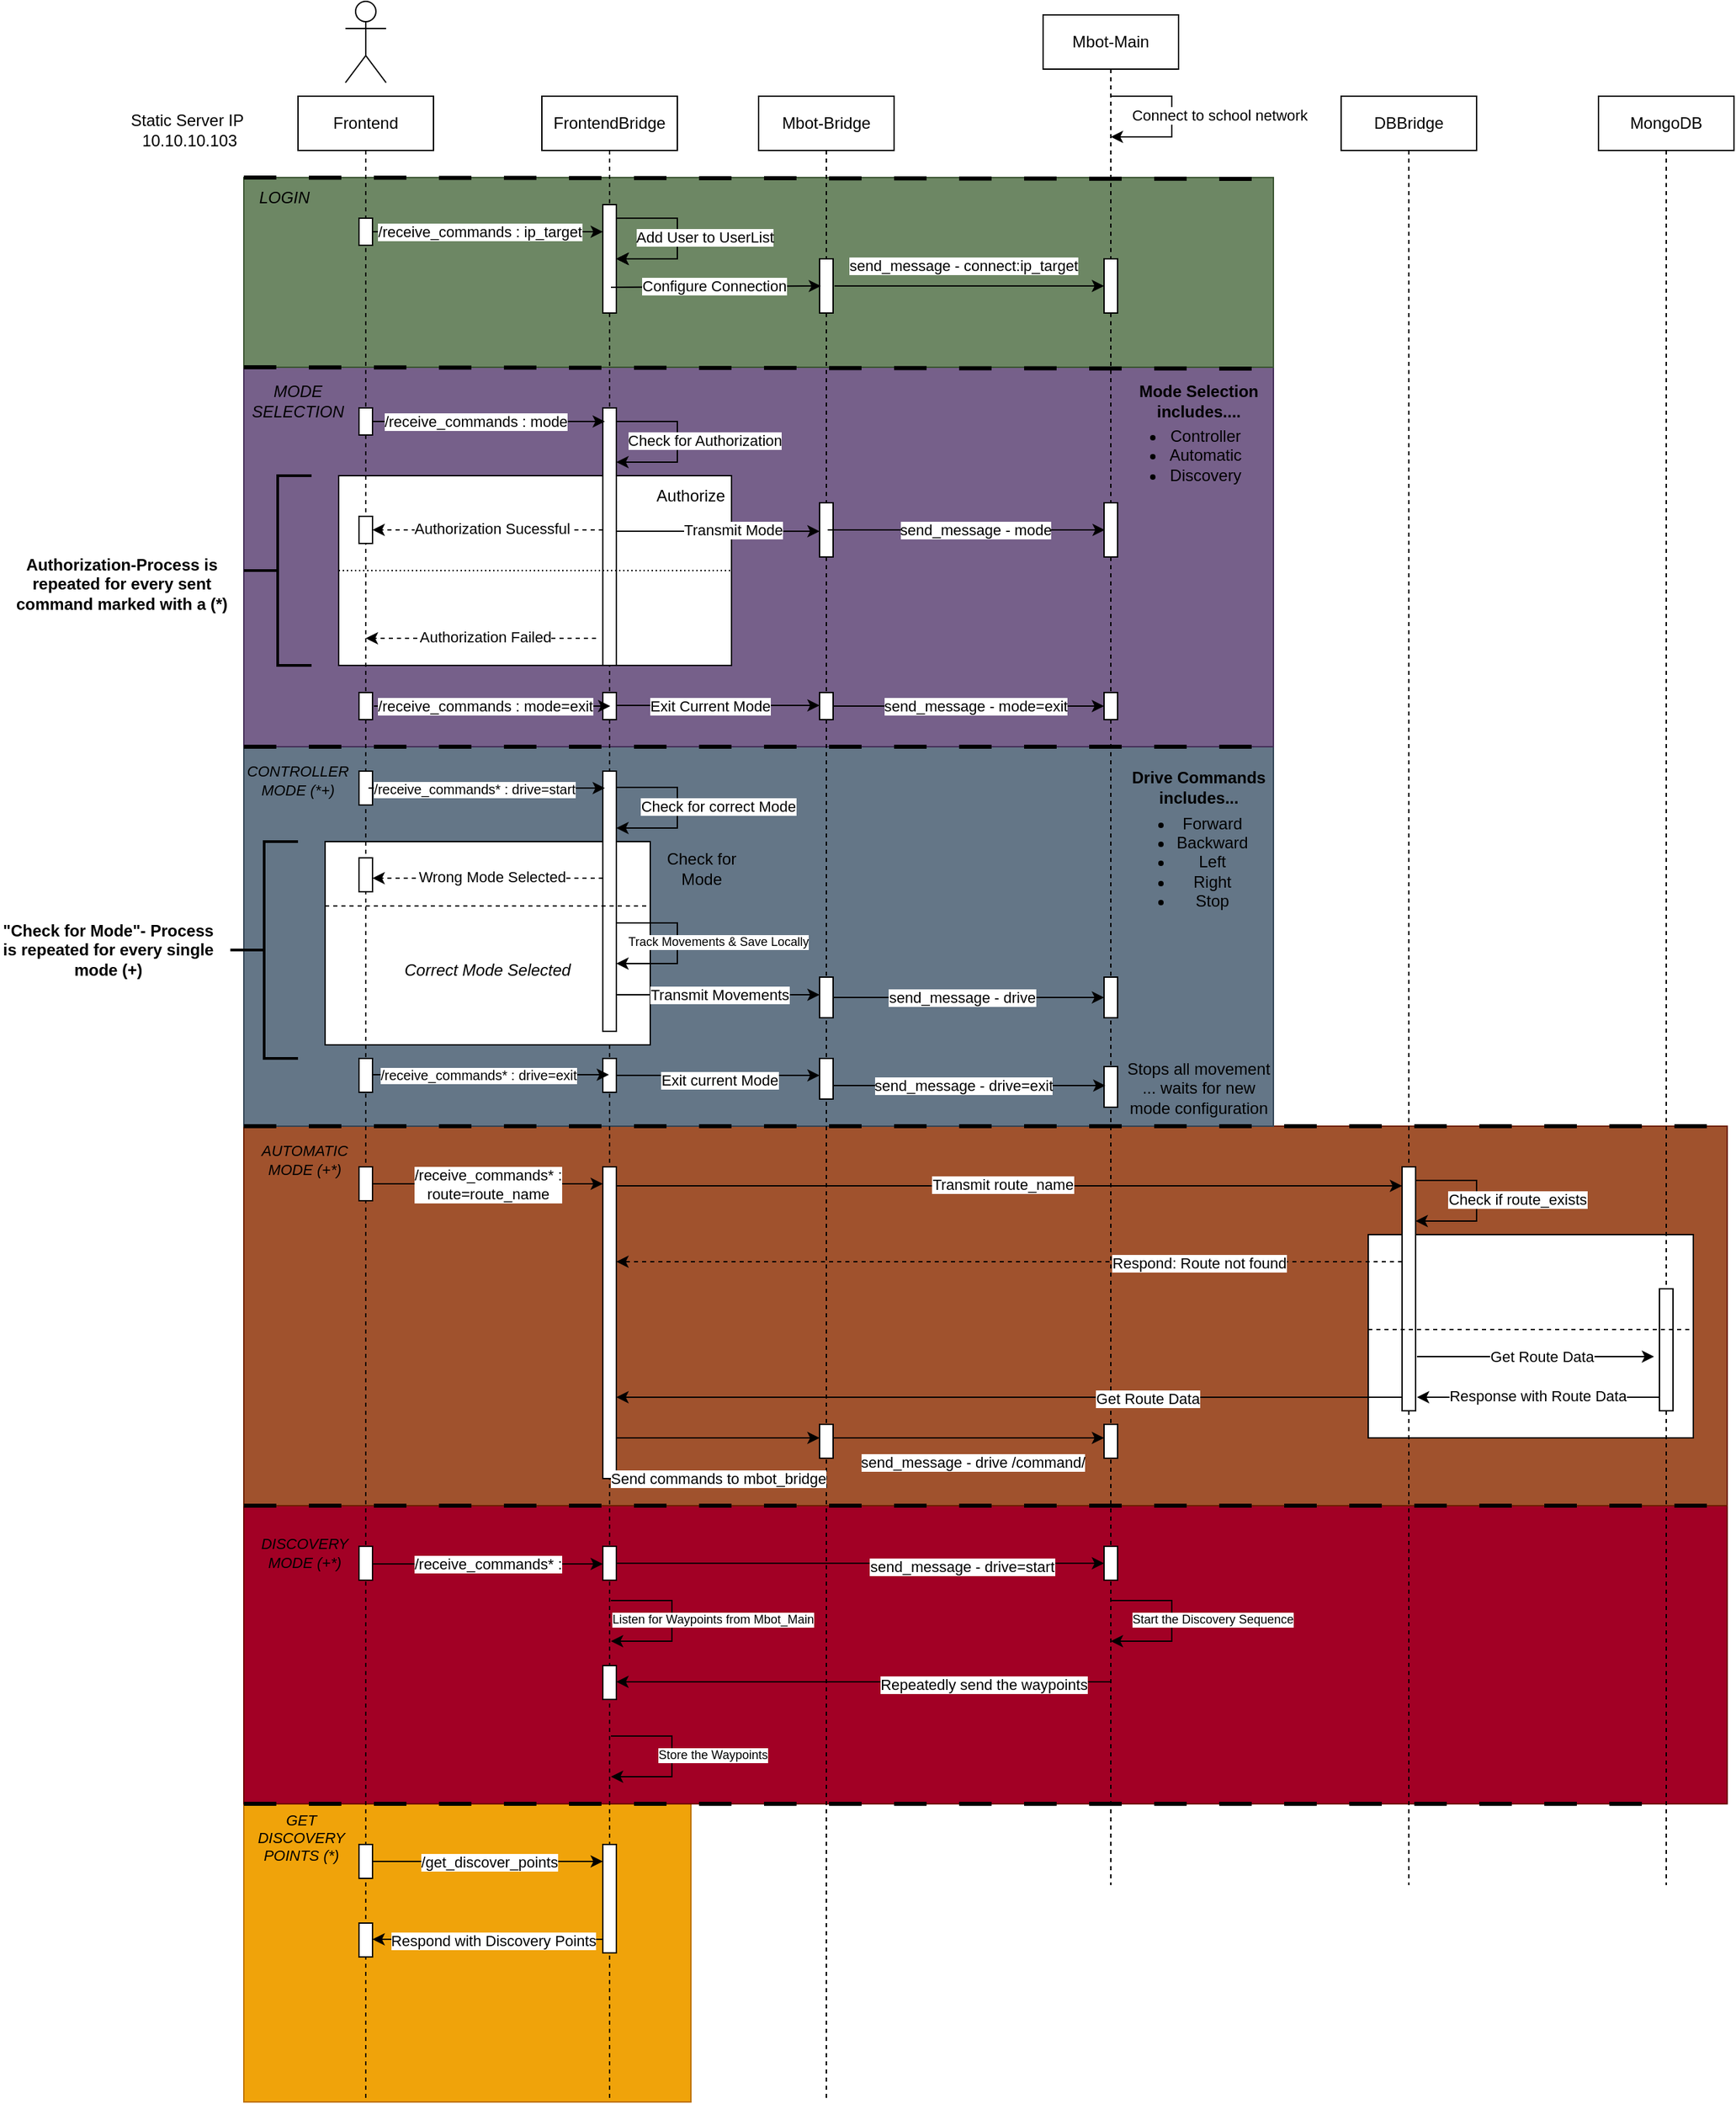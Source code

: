 <mxfile version="27.0.5">
  <diagram name="Page-1" id="2YBvvXClWsGukQMizWep">
    <mxGraphModel dx="2239" dy="1935" grid="1" gridSize="10" guides="1" tooltips="1" connect="1" arrows="1" fold="1" page="1" pageScale="1" pageWidth="850" pageHeight="1100" math="0" shadow="0">
      <root>
        <mxCell id="0" />
        <mxCell id="1" parent="0" />
        <mxCell id="JTi72ueebwSrPA7Zk80_-1" value="" style="rounded=0;whiteSpace=wrap;html=1;fillColor=#f0a30a;fontColor=#000000;strokeColor=#BD7000;gradientDirection=radial;" vertex="1" parent="1">
          <mxGeometry y="1300" width="330" height="220" as="geometry" />
        </mxCell>
        <mxCell id="S9UvXD9KNf_gcBaKn79U-35" value="" style="rounded=0;whiteSpace=wrap;html=1;fillColor=#a20025;fontColor=#ffffff;strokeColor=#6F0000;gradientDirection=radial;" parent="1" vertex="1">
          <mxGeometry y="1080" width="1095" height="220" as="geometry" />
        </mxCell>
        <mxCell id="P44jWDjfXGmorJaLpeIc-146" value="" style="rounded=0;whiteSpace=wrap;html=1;fillColor=#a0522d;fontColor=#ffffff;strokeColor=#6D1F00;gradientDirection=radial;" parent="1" vertex="1">
          <mxGeometry y="800" width="1095" height="280" as="geometry" />
        </mxCell>
        <mxCell id="S9UvXD9KNf_gcBaKn79U-10" value="" style="rounded=0;whiteSpace=wrap;html=1;" parent="1" vertex="1">
          <mxGeometry x="830" y="880" width="240" height="150" as="geometry" />
        </mxCell>
        <mxCell id="P44jWDjfXGmorJaLpeIc-134" value="" style="rounded=0;whiteSpace=wrap;html=1;fillColor=#647687;fontColor=#ffffff;strokeColor=#314354;gradientDirection=radial;" parent="1" vertex="1">
          <mxGeometry y="520" width="760" height="280" as="geometry" />
        </mxCell>
        <mxCell id="P44jWDjfXGmorJaLpeIc-128" value="" style="rounded=0;whiteSpace=wrap;html=1;fillColor=#76608a;fontColor=#ffffff;strokeColor=#432D57;gradientDirection=radial;" parent="1" vertex="1">
          <mxGeometry y="240" width="760" height="280" as="geometry" />
        </mxCell>
        <mxCell id="P44jWDjfXGmorJaLpeIc-124" value="" style="rounded=0;whiteSpace=wrap;html=1;fillColor=#6d8764;fontColor=#ffffff;strokeColor=#3A5431;gradientDirection=radial;" parent="1" vertex="1">
          <mxGeometry y="100" width="760" height="140" as="geometry" />
        </mxCell>
        <mxCell id="P44jWDjfXGmorJaLpeIc-38" value="" style="rounded=0;whiteSpace=wrap;html=1;" parent="1" vertex="1">
          <mxGeometry x="70" y="320" width="290" height="140" as="geometry" />
        </mxCell>
        <mxCell id="aM9ryv3xv72pqoxQDRHE-5" value="FrontendBridge" style="shape=umlLifeline;perimeter=lifelinePerimeter;whiteSpace=wrap;html=1;container=0;dropTarget=0;collapsible=0;recursiveResize=0;outlineConnect=0;portConstraint=eastwest;newEdgeStyle={&quot;edgeStyle&quot;:&quot;elbowEdgeStyle&quot;,&quot;elbow&quot;:&quot;vertical&quot;,&quot;curved&quot;:0,&quot;rounded&quot;:0};" parent="1" vertex="1">
          <mxGeometry x="220" y="40" width="100" height="1480" as="geometry" />
        </mxCell>
        <mxCell id="P44jWDjfXGmorJaLpeIc-78" value="" style="rounded=0;whiteSpace=wrap;html=1;" parent="aM9ryv3xv72pqoxQDRHE-5" vertex="1">
          <mxGeometry x="-160" y="550" width="240" height="150" as="geometry" />
        </mxCell>
        <mxCell id="aM9ryv3xv72pqoxQDRHE-6" value="" style="html=1;points=[];perimeter=orthogonalPerimeter;outlineConnect=0;targetShapes=umlLifeline;portConstraint=eastwest;newEdgeStyle={&quot;edgeStyle&quot;:&quot;elbowEdgeStyle&quot;,&quot;elbow&quot;:&quot;vertical&quot;,&quot;curved&quot;:0,&quot;rounded&quot;:0};" parent="aM9ryv3xv72pqoxQDRHE-5" vertex="1">
          <mxGeometry x="45" y="80" width="10" height="80" as="geometry" />
        </mxCell>
        <mxCell id="P44jWDjfXGmorJaLpeIc-32" value="" style="html=1;points=[];perimeter=orthogonalPerimeter;outlineConnect=0;targetShapes=umlLifeline;portConstraint=eastwest;newEdgeStyle={&quot;edgeStyle&quot;:&quot;elbowEdgeStyle&quot;,&quot;elbow&quot;:&quot;vertical&quot;,&quot;curved&quot;:0,&quot;rounded&quot;:0};" parent="aM9ryv3xv72pqoxQDRHE-5" vertex="1">
          <mxGeometry x="45" y="230" width="10" height="190" as="geometry" />
        </mxCell>
        <mxCell id="P44jWDjfXGmorJaLpeIc-63" value="&lt;span style=&quot;color: rgba(0, 0, 0, 0); font-family: monospace; font-size: 0px; text-align: start;&quot;&gt;%3CmxGraphModel%3E%3Croot%3E%3CmxCell%20id%3D%220%22%2F%3E%3CmxCell%20id%3D%221%22%20parent%3D%220%22%2F%3E%3CmxCell%20id%3D%222%22%20value%3D%22%22%20style%3D%22endArrow%3Dclassic%3Bhtml%3D1%3Brounded%3D0%3BentryX%3D1%3BentryY%3D0.5%3BentryDx%3D0%3BentryDy%3D0%3BentryPerimeter%3D0%3B%22%20edge%3D%221%22%20parent%3D%221%22%3E%3CmxGeometry%20width%3D%2250%22%20height%3D%2250%22%20relative%3D%221%22%20as%3D%22geometry%22%3E%3CmxPoint%20x%3D%22275%22%20y%3D%22130%22%20as%3D%22sourcePoint%22%2F%3E%3CmxPoint%20x%3D%22275%22%20y%3D%22160%22%20as%3D%22targetPoint%22%2F%3E%3CArray%20as%3D%22points%22%3E%3CmxPoint%20x%3D%22320%22%20y%3D%22130%22%2F%3E%3CmxPoint%20x%3D%22320%22%20y%3D%22160%22%2F%3E%3C%2FArray%3E%3C%2FmxGeometry%3E%3C%2FmxCell%3E%3CmxCell%20id%3D%223%22%20value%3D%22Add%20User%20to%20UserList%22%20style%3D%22edgeLabel%3Bhtml%3D1%3Balign%3Dcenter%3BverticalAlign%3Dmiddle%3Bresizable%3D0%3Bpoints%3D%5B%5D%3B%22%20vertex%3D%221%22%20connectable%3D%220%22%20parent%3D%222%22%3E%3CmxGeometry%20x%3D%22-0.023%22%20y%3D%221%22%20relative%3D%221%22%20as%3D%22geometry%22%3E%3CmxPoint%20x%3D%2219%22%20as%3D%22offset%22%2F%3E%3C%2FmxGeometry%3E%3C%2FmxCell%3E%3C%2Froot%3E%3C%2FmxGraphModel%3E&lt;/span&gt;" style="html=1;points=[];perimeter=orthogonalPerimeter;outlineConnect=0;targetShapes=umlLifeline;portConstraint=eastwest;newEdgeStyle={&quot;edgeStyle&quot;:&quot;elbowEdgeStyle&quot;,&quot;elbow&quot;:&quot;vertical&quot;,&quot;curved&quot;:0,&quot;rounded&quot;:0};" parent="aM9ryv3xv72pqoxQDRHE-5" vertex="1">
          <mxGeometry x="45" y="498" width="10" height="192" as="geometry" />
        </mxCell>
        <mxCell id="P44jWDjfXGmorJaLpeIc-80" value="" style="endArrow=classic;html=1;rounded=0;dashed=1;" parent="aM9ryv3xv72pqoxQDRHE-5" edge="1">
          <mxGeometry width="50" height="50" relative="1" as="geometry">
            <mxPoint x="45" y="577" as="sourcePoint" />
            <mxPoint x="-125" y="577" as="targetPoint" />
          </mxGeometry>
        </mxCell>
        <mxCell id="P44jWDjfXGmorJaLpeIc-81" value="Wrong Mode Selected" style="edgeLabel;html=1;align=center;verticalAlign=middle;resizable=0;points=[];" parent="P44jWDjfXGmorJaLpeIc-80" vertex="1" connectable="0">
          <mxGeometry x="-0.028" y="-1" relative="1" as="geometry">
            <mxPoint as="offset" />
          </mxGeometry>
        </mxCell>
        <mxCell id="P44jWDjfXGmorJaLpeIc-96" value="" style="endArrow=none;dashed=1;html=1;rounded=0;entryX=1;entryY=0.25;entryDx=0;entryDy=0;exitX=0;exitY=0.25;exitDx=0;exitDy=0;" parent="aM9ryv3xv72pqoxQDRHE-5" edge="1">
          <mxGeometry width="50" height="50" relative="1" as="geometry">
            <mxPoint x="-160" y="597.5" as="sourcePoint" />
            <mxPoint x="80" y="597.5" as="targetPoint" />
          </mxGeometry>
        </mxCell>
        <mxCell id="P44jWDjfXGmorJaLpeIc-107" value="&lt;span style=&quot;color: rgba(0, 0, 0, 0); font-family: monospace; font-size: 0px; text-align: start;&quot;&gt;%3CmxGraphModel%3E%3Croot%3E%3CmxCell%20id%3D%220%22%2F%3E%3CmxCell%20id%3D%221%22%20parent%3D%220%22%2F%3E%3CmxCell%20id%3D%222%22%20value%3D%22%22%20style%3D%22endArrow%3Dclassic%3Bhtml%3D1%3Brounded%3D0%3BentryX%3D1%3BentryY%3D0.5%3BentryDx%3D0%3BentryDy%3D0%3BentryPerimeter%3D0%3B%22%20edge%3D%221%22%20parent%3D%221%22%3E%3CmxGeometry%20width%3D%2250%22%20height%3D%2250%22%20relative%3D%221%22%20as%3D%22geometry%22%3E%3CmxPoint%20x%3D%22275%22%20y%3D%22130%22%20as%3D%22sourcePoint%22%2F%3E%3CmxPoint%20x%3D%22275%22%20y%3D%22160%22%20as%3D%22targetPoint%22%2F%3E%3CArray%20as%3D%22points%22%3E%3CmxPoint%20x%3D%22320%22%20y%3D%22130%22%2F%3E%3CmxPoint%20x%3D%22320%22%20y%3D%22160%22%2F%3E%3C%2FArray%3E%3C%2FmxGeometry%3E%3C%2FmxCell%3E%3CmxCell%20id%3D%223%22%20value%3D%22Add%20User%20to%20UserList%22%20style%3D%22edgeLabel%3Bhtml%3D1%3Balign%3Dcenter%3BverticalAlign%3Dmiddle%3Bresizable%3D0%3Bpoints%3D%5B%5D%3B%22%20vertex%3D%221%22%20connectable%3D%220%22%20parent%3D%222%22%3E%3CmxGeometry%20x%3D%22-0.023%22%20y%3D%221%22%20relative%3D%221%22%20as%3D%22geometry%22%3E%3CmxPoint%20x%3D%2219%22%20as%3D%22offset%22%2F%3E%3C%2FmxGeometry%3E%3C%2FmxCell%3E%3C%2Froot%3E%3C%2FmxGraphModel%3E&lt;/span&gt;" style="html=1;points=[];perimeter=orthogonalPerimeter;outlineConnect=0;targetShapes=umlLifeline;portConstraint=eastwest;newEdgeStyle={&quot;edgeStyle&quot;:&quot;elbowEdgeStyle&quot;,&quot;elbow&quot;:&quot;vertical&quot;,&quot;curved&quot;:0,&quot;rounded&quot;:0};" parent="aM9ryv3xv72pqoxQDRHE-5" vertex="1">
          <mxGeometry x="45" y="710" width="10" height="25" as="geometry" />
        </mxCell>
        <mxCell id="P44jWDjfXGmorJaLpeIc-111" value="&lt;span style=&quot;color: rgba(0, 0, 0, 0); font-family: monospace; font-size: 0px; text-align: start;&quot;&gt;%3CmxGraphModel%3E%3Croot%3E%3CmxCell%20id%3D%220%22%2F%3E%3CmxCell%20id%3D%221%22%20parent%3D%220%22%2F%3E%3CmxCell%20id%3D%222%22%20value%3D%22%22%20style%3D%22endArrow%3Dclassic%3Bhtml%3D1%3Brounded%3D0%3BentryX%3D1%3BentryY%3D0.5%3BentryDx%3D0%3BentryDy%3D0%3BentryPerimeter%3D0%3B%22%20edge%3D%221%22%20parent%3D%221%22%3E%3CmxGeometry%20width%3D%2250%22%20height%3D%2250%22%20relative%3D%221%22%20as%3D%22geometry%22%3E%3CmxPoint%20x%3D%22275%22%20y%3D%22130%22%20as%3D%22sourcePoint%22%2F%3E%3CmxPoint%20x%3D%22275%22%20y%3D%22160%22%20as%3D%22targetPoint%22%2F%3E%3CArray%20as%3D%22points%22%3E%3CmxPoint%20x%3D%22320%22%20y%3D%22130%22%2F%3E%3CmxPoint%20x%3D%22320%22%20y%3D%22160%22%2F%3E%3C%2FArray%3E%3C%2FmxGeometry%3E%3C%2FmxCell%3E%3CmxCell%20id%3D%223%22%20value%3D%22Add%20User%20to%20UserList%22%20style%3D%22edgeLabel%3Bhtml%3D1%3Balign%3Dcenter%3BverticalAlign%3Dmiddle%3Bresizable%3D0%3Bpoints%3D%5B%5D%3B%22%20vertex%3D%221%22%20connectable%3D%220%22%20parent%3D%222%22%3E%3CmxGeometry%20x%3D%22-0.023%22%20y%3D%221%22%20relative%3D%221%22%20as%3D%22geometry%22%3E%3CmxPoint%20x%3D%2219%22%20as%3D%22offset%22%2F%3E%3C%2FmxGeometry%3E%3C%2FmxCell%3E%3C%2Froot%3E%3C%2FmxGraphModel%3E&lt;/span&gt;" style="html=1;points=[];perimeter=orthogonalPerimeter;outlineConnect=0;targetShapes=umlLifeline;portConstraint=eastwest;newEdgeStyle={&quot;edgeStyle&quot;:&quot;elbowEdgeStyle&quot;,&quot;elbow&quot;:&quot;vertical&quot;,&quot;curved&quot;:0,&quot;rounded&quot;:0};" parent="aM9ryv3xv72pqoxQDRHE-5" vertex="1">
          <mxGeometry x="45" y="440" width="10" height="20" as="geometry" />
        </mxCell>
        <mxCell id="P44jWDjfXGmorJaLpeIc-151" value="&lt;span style=&quot;color: rgba(0, 0, 0, 0); font-family: monospace; font-size: 0px; text-align: start;&quot;&gt;%3CmxGraphModel%3E%3Croot%3E%3CmxCell%20id%3D%220%22%2F%3E%3CmxCell%20id%3D%221%22%20parent%3D%220%22%2F%3E%3CmxCell%20id%3D%222%22%20value%3D%22%22%20style%3D%22endArrow%3Dclassic%3Bhtml%3D1%3Brounded%3D0%3BentryX%3D1%3BentryY%3D0.5%3BentryDx%3D0%3BentryDy%3D0%3BentryPerimeter%3D0%3B%22%20edge%3D%221%22%20parent%3D%221%22%3E%3CmxGeometry%20width%3D%2250%22%20height%3D%2250%22%20relative%3D%221%22%20as%3D%22geometry%22%3E%3CmxPoint%20x%3D%22275%22%20y%3D%22130%22%20as%3D%22sourcePoint%22%2F%3E%3CmxPoint%20x%3D%22275%22%20y%3D%22160%22%20as%3D%22targetPoint%22%2F%3E%3CArray%20as%3D%22points%22%3E%3CmxPoint%20x%3D%22320%22%20y%3D%22130%22%2F%3E%3CmxPoint%20x%3D%22320%22%20y%3D%22160%22%2F%3E%3C%2FArray%3E%3C%2FmxGeometry%3E%3C%2FmxCell%3E%3CmxCell%20id%3D%223%22%20value%3D%22Add%20User%20to%20UserList%22%20style%3D%22edgeLabel%3Bhtml%3D1%3Balign%3Dcenter%3BverticalAlign%3Dmiddle%3Bresizable%3D0%3Bpoints%3D%5B%5D%3B%22%20vertex%3D%221%22%20connectable%3D%220%22%20parent%3D%222%22%3E%3CmxGeometry%20x%3D%22-0.023%22%20y%3D%221%22%20relative%3D%221%22%20as%3D%22geometry%22%3E%3CmxPoint%20x%3D%2219%22%20as%3D%22offset%22%2F%3E%3C%2FmxGeometry%3E%3C%2FmxCell%3E%3C%2Froot%3E%3C%2FmxGraphModel%3E&lt;/span&gt;" style="html=1;points=[];perimeter=orthogonalPerimeter;outlineConnect=0;targetShapes=umlLifeline;portConstraint=eastwest;newEdgeStyle={&quot;edgeStyle&quot;:&quot;elbowEdgeStyle&quot;,&quot;elbow&quot;:&quot;vertical&quot;,&quot;curved&quot;:0,&quot;rounded&quot;:0};" parent="aM9ryv3xv72pqoxQDRHE-5" vertex="1">
          <mxGeometry x="45" y="790" width="10" height="230" as="geometry" />
        </mxCell>
        <mxCell id="S9UvXD9KNf_gcBaKn79U-41" value="&lt;span style=&quot;color: rgba(0, 0, 0, 0); font-family: monospace; font-size: 0px; text-align: start;&quot;&gt;%3CmxGraphModel%3E%3Croot%3E%3CmxCell%20id%3D%220%22%2F%3E%3CmxCell%20id%3D%221%22%20parent%3D%220%22%2F%3E%3CmxCell%20id%3D%222%22%20value%3D%22%22%20style%3D%22endArrow%3Dclassic%3Bhtml%3D1%3Brounded%3D0%3BentryX%3D1%3BentryY%3D0.5%3BentryDx%3D0%3BentryDy%3D0%3BentryPerimeter%3D0%3B%22%20edge%3D%221%22%20parent%3D%221%22%3E%3CmxGeometry%20width%3D%2250%22%20height%3D%2250%22%20relative%3D%221%22%20as%3D%22geometry%22%3E%3CmxPoint%20x%3D%22275%22%20y%3D%22130%22%20as%3D%22sourcePoint%22%2F%3E%3CmxPoint%20x%3D%22275%22%20y%3D%22160%22%20as%3D%22targetPoint%22%2F%3E%3CArray%20as%3D%22points%22%3E%3CmxPoint%20x%3D%22320%22%20y%3D%22130%22%2F%3E%3CmxPoint%20x%3D%22320%22%20y%3D%22160%22%2F%3E%3C%2FArray%3E%3C%2FmxGeometry%3E%3C%2FmxCell%3E%3CmxCell%20id%3D%223%22%20value%3D%22Add%20User%20to%20UserList%22%20style%3D%22edgeLabel%3Bhtml%3D1%3Balign%3Dcenter%3BverticalAlign%3Dmiddle%3Bresizable%3D0%3Bpoints%3D%5B%5D%3B%22%20vertex%3D%221%22%20connectable%3D%220%22%20parent%3D%222%22%3E%3CmxGeometry%20x%3D%22-0.023%22%20y%3D%221%22%20relative%3D%221%22%20as%3D%22geometry%22%3E%3CmxPoint%20x%3D%2219%22%20as%3D%22offset%22%2F%3E%3C%2FmxGeometry%3E%3C%2FmxCell%3E%3C%2Froot%3E%3C%2FmxGraphModel%3E&lt;/span&gt;" style="html=1;points=[];perimeter=orthogonalPerimeter;outlineConnect=0;targetShapes=umlLifeline;portConstraint=eastwest;newEdgeStyle={&quot;edgeStyle&quot;:&quot;elbowEdgeStyle&quot;,&quot;elbow&quot;:&quot;vertical&quot;,&quot;curved&quot;:0,&quot;rounded&quot;:0};" parent="aM9ryv3xv72pqoxQDRHE-5" vertex="1">
          <mxGeometry x="45" y="1070" width="10" height="25" as="geometry" />
        </mxCell>
        <mxCell id="S9UvXD9KNf_gcBaKn79U-50" value="&lt;span style=&quot;color: rgba(0, 0, 0, 0); font-family: monospace; font-size: 0px; text-align: start;&quot;&gt;%3CmxGraphModel%3E%3Croot%3E%3CmxCell%20id%3D%220%22%2F%3E%3CmxCell%20id%3D%221%22%20parent%3D%220%22%2F%3E%3CmxCell%20id%3D%222%22%20value%3D%22%22%20style%3D%22endArrow%3Dclassic%3Bhtml%3D1%3Brounded%3D0%3BentryX%3D1%3BentryY%3D0.5%3BentryDx%3D0%3BentryDy%3D0%3BentryPerimeter%3D0%3B%22%20edge%3D%221%22%20parent%3D%221%22%3E%3CmxGeometry%20width%3D%2250%22%20height%3D%2250%22%20relative%3D%221%22%20as%3D%22geometry%22%3E%3CmxPoint%20x%3D%22275%22%20y%3D%22130%22%20as%3D%22sourcePoint%22%2F%3E%3CmxPoint%20x%3D%22275%22%20y%3D%22160%22%20as%3D%22targetPoint%22%2F%3E%3CArray%20as%3D%22points%22%3E%3CmxPoint%20x%3D%22320%22%20y%3D%22130%22%2F%3E%3CmxPoint%20x%3D%22320%22%20y%3D%22160%22%2F%3E%3C%2FArray%3E%3C%2FmxGeometry%3E%3C%2FmxCell%3E%3CmxCell%20id%3D%223%22%20value%3D%22Add%20User%20to%20UserList%22%20style%3D%22edgeLabel%3Bhtml%3D1%3Balign%3Dcenter%3BverticalAlign%3Dmiddle%3Bresizable%3D0%3Bpoints%3D%5B%5D%3B%22%20vertex%3D%221%22%20connectable%3D%220%22%20parent%3D%222%22%3E%3CmxGeometry%20x%3D%22-0.023%22%20y%3D%221%22%20relative%3D%221%22%20as%3D%22geometry%22%3E%3CmxPoint%20x%3D%2219%22%20as%3D%22offset%22%2F%3E%3C%2FmxGeometry%3E%3C%2FmxCell%3E%3C%2Froot%3E%3C%2FmxGraphModel%3E&lt;/span&gt;" style="html=1;points=[];perimeter=orthogonalPerimeter;outlineConnect=0;targetShapes=umlLifeline;portConstraint=eastwest;newEdgeStyle={&quot;edgeStyle&quot;:&quot;elbowEdgeStyle&quot;,&quot;elbow&quot;:&quot;vertical&quot;,&quot;curved&quot;:0,&quot;rounded&quot;:0};" parent="aM9ryv3xv72pqoxQDRHE-5" vertex="1">
          <mxGeometry x="45" y="1158" width="10" height="25" as="geometry" />
        </mxCell>
        <mxCell id="JTi72ueebwSrPA7Zk80_-4" value="&lt;span style=&quot;color: rgba(0, 0, 0, 0); font-family: monospace; font-size: 0px; text-align: start;&quot;&gt;%3CmxGraphModel%3E%3Croot%3E%3CmxCell%20id%3D%220%22%2F%3E%3CmxCell%20id%3D%221%22%20parent%3D%220%22%2F%3E%3CmxCell%20id%3D%222%22%20value%3D%22%22%20style%3D%22endArrow%3Dclassic%3Bhtml%3D1%3Brounded%3D0%3BentryX%3D1%3BentryY%3D0.5%3BentryDx%3D0%3BentryDy%3D0%3BentryPerimeter%3D0%3B%22%20edge%3D%221%22%20parent%3D%221%22%3E%3CmxGeometry%20width%3D%2250%22%20height%3D%2250%22%20relative%3D%221%22%20as%3D%22geometry%22%3E%3CmxPoint%20x%3D%22275%22%20y%3D%22130%22%20as%3D%22sourcePoint%22%2F%3E%3CmxPoint%20x%3D%22275%22%20y%3D%22160%22%20as%3D%22targetPoint%22%2F%3E%3CArray%20as%3D%22points%22%3E%3CmxPoint%20x%3D%22320%22%20y%3D%22130%22%2F%3E%3CmxPoint%20x%3D%22320%22%20y%3D%22160%22%2F%3E%3C%2FArray%3E%3C%2FmxGeometry%3E%3C%2FmxCell%3E%3CmxCell%20id%3D%223%22%20value%3D%22Add%20User%20to%20UserList%22%20style%3D%22edgeLabel%3Bhtml%3D1%3Balign%3Dcenter%3BverticalAlign%3Dmiddle%3Bresizable%3D0%3Bpoints%3D%5B%5D%3B%22%20vertex%3D%221%22%20connectable%3D%220%22%20parent%3D%222%22%3E%3CmxGeometry%20x%3D%22-0.023%22%20y%3D%221%22%20relative%3D%221%22%20as%3D%22geometry%22%3E%3CmxPoint%20x%3D%2219%22%20as%3D%22offset%22%2F%3E%3C%2FmxGeometry%3E%3C%2FmxCell%3E%3C%2Froot%3E%3C%2FmxGraphModel%3E&lt;/span&gt;" style="html=1;points=[];perimeter=orthogonalPerimeter;outlineConnect=0;targetShapes=umlLifeline;portConstraint=eastwest;newEdgeStyle={&quot;edgeStyle&quot;:&quot;elbowEdgeStyle&quot;,&quot;elbow&quot;:&quot;vertical&quot;,&quot;curved&quot;:0,&quot;rounded&quot;:0};" vertex="1" parent="aM9ryv3xv72pqoxQDRHE-5">
          <mxGeometry x="45" y="1290" width="10" height="80" as="geometry" />
        </mxCell>
        <mxCell id="P44jWDjfXGmorJaLpeIc-3" value="Actor" style="shape=umlActor;verticalLabelPosition=bottom;verticalAlign=top;html=1;outlineConnect=0;fontColor=none;noLabel=1;" parent="1" vertex="1">
          <mxGeometry x="75" y="-30" width="30" height="60" as="geometry" />
        </mxCell>
        <mxCell id="P44jWDjfXGmorJaLpeIc-5" value="Static Server IP&amp;nbsp; 10.10.10.103" style="text;html=1;align=center;verticalAlign=middle;whiteSpace=wrap;rounded=0;" parent="1" vertex="1">
          <mxGeometry x="-90" y="50" width="100" height="30" as="geometry" />
        </mxCell>
        <mxCell id="P44jWDjfXGmorJaLpeIc-9" value="" style="endArrow=classic;html=1;rounded=0;" parent="1" source="aM9ryv3xv72pqoxQDRHE-2" target="aM9ryv3xv72pqoxQDRHE-6" edge="1">
          <mxGeometry width="50" height="50" relative="1" as="geometry">
            <mxPoint x="105" y="140" as="sourcePoint" />
            <mxPoint x="260" y="140" as="targetPoint" />
          </mxGeometry>
        </mxCell>
        <mxCell id="P44jWDjfXGmorJaLpeIc-11" value="/receive_commands : ip_target" style="edgeLabel;html=1;align=center;verticalAlign=middle;resizable=0;points=[];" parent="P44jWDjfXGmorJaLpeIc-9" vertex="1" connectable="0">
          <mxGeometry x="0.105" y="-1" relative="1" as="geometry">
            <mxPoint x="-15" y="-1" as="offset" />
          </mxGeometry>
        </mxCell>
        <mxCell id="P44jWDjfXGmorJaLpeIc-12" value="Mbot-Bridge" style="shape=umlLifeline;perimeter=lifelinePerimeter;whiteSpace=wrap;html=1;container=0;dropTarget=0;collapsible=0;recursiveResize=0;outlineConnect=0;portConstraint=eastwest;newEdgeStyle={&quot;edgeStyle&quot;:&quot;elbowEdgeStyle&quot;,&quot;elbow&quot;:&quot;vertical&quot;,&quot;curved&quot;:0,&quot;rounded&quot;:0};" parent="1" vertex="1">
          <mxGeometry x="380" y="40" width="100" height="1480" as="geometry" />
        </mxCell>
        <mxCell id="P44jWDjfXGmorJaLpeIc-13" value="&lt;span style=&quot;color: rgba(0, 0, 0, 0); font-family: monospace; font-size: 0px; text-align: start;&quot;&gt;%3CmxGraphModel%3E%3Croot%3E%3CmxCell%20id%3D%220%22%2F%3E%3CmxCell%20id%3D%221%22%20parent%3D%220%22%2F%3E%3CmxCell%20id%3D%222%22%20value%3D%22%22%20style%3D%22endArrow%3Dnone%3Bhtml%3D1%3Brounded%3D0%3Bdashed%3D1%3BdashPattern%3D8%208%3B%22%20edge%3D%221%22%20parent%3D%221%22%3E%3CmxGeometry%20width%3D%2250%22%20height%3D%2250%22%20relative%3D%221%22%20as%3D%22geometry%22%3E%3CmxPoint%20y%3D%22100%22%20as%3D%22sourcePoint%22%2F%3E%3CmxPoint%20x%3D%22330%22%20y%3D%22101%22%20as%3D%22targetPoint%22%2F%3E%3C%2FmxGeometry%3E%3C%2FmxCell%3E%3C%2Froot%3E%3C%2FmxGraphModel%3E&lt;/span&gt;" style="html=1;points=[];perimeter=orthogonalPerimeter;outlineConnect=0;targetShapes=umlLifeline;portConstraint=eastwest;newEdgeStyle={&quot;edgeStyle&quot;:&quot;elbowEdgeStyle&quot;,&quot;elbow&quot;:&quot;vertical&quot;,&quot;curved&quot;:0,&quot;rounded&quot;:0};" parent="P44jWDjfXGmorJaLpeIc-12" vertex="1">
          <mxGeometry x="45" y="120" width="10" height="40" as="geometry" />
        </mxCell>
        <mxCell id="P44jWDjfXGmorJaLpeIc-49" value="&lt;span style=&quot;color: rgba(0, 0, 0, 0); font-family: monospace; font-size: 0px; text-align: start;&quot;&gt;%3CmxGraphModel%3E%3Croot%3E%3CmxCell%20id%3D%220%22%2F%3E%3CmxCell%20id%3D%221%22%20parent%3D%220%22%2F%3E%3CmxCell%20id%3D%222%22%20value%3D%22%22%20style%3D%22endArrow%3Dnone%3Bhtml%3D1%3Brounded%3D0%3Bdashed%3D1%3BdashPattern%3D8%208%3B%22%20edge%3D%221%22%20parent%3D%221%22%3E%3CmxGeometry%20width%3D%2250%22%20height%3D%2250%22%20relative%3D%221%22%20as%3D%22geometry%22%3E%3CmxPoint%20y%3D%22100%22%20as%3D%22sourcePoint%22%2F%3E%3CmxPoint%20x%3D%22330%22%20y%3D%22101%22%20as%3D%22targetPoint%22%2F%3E%3C%2FmxGeometry%3E%3C%2FmxCell%3E%3C%2Froot%3E%3C%2FmxGraphModel%3E&lt;/span&gt;" style="html=1;points=[];perimeter=orthogonalPerimeter;outlineConnect=0;targetShapes=umlLifeline;portConstraint=eastwest;newEdgeStyle={&quot;edgeStyle&quot;:&quot;elbowEdgeStyle&quot;,&quot;elbow&quot;:&quot;vertical&quot;,&quot;curved&quot;:0,&quot;rounded&quot;:0};" parent="P44jWDjfXGmorJaLpeIc-12" vertex="1">
          <mxGeometry x="45" y="300" width="10" height="40" as="geometry" />
        </mxCell>
        <mxCell id="P44jWDjfXGmorJaLpeIc-69" value="&lt;span style=&quot;color: rgba(0, 0, 0, 0); font-family: monospace; font-size: 0px; text-align: start;&quot;&gt;%3CmxGraphModel%3E%3Croot%3E%3CmxCell%20id%3D%220%22%2F%3E%3CmxCell%20id%3D%221%22%20parent%3D%220%22%2F%3E%3CmxCell%20id%3D%222%22%20value%3D%22%22%20style%3D%22endArrow%3Dclassic%3Bhtml%3D1%3Brounded%3D0%3BentryX%3D1%3BentryY%3D0.5%3BentryDx%3D0%3BentryDy%3D0%3BentryPerimeter%3D0%3B%22%20edge%3D%221%22%20parent%3D%221%22%3E%3CmxGeometry%20width%3D%2250%22%20height%3D%2250%22%20relative%3D%221%22%20as%3D%22geometry%22%3E%3CmxPoint%20x%3D%22275%22%20y%3D%22130%22%20as%3D%22sourcePoint%22%2F%3E%3CmxPoint%20x%3D%22275%22%20y%3D%22160%22%20as%3D%22targetPoint%22%2F%3E%3CArray%20as%3D%22points%22%3E%3CmxPoint%20x%3D%22320%22%20y%3D%22130%22%2F%3E%3CmxPoint%20x%3D%22320%22%20y%3D%22160%22%2F%3E%3C%2FArray%3E%3C%2FmxGeometry%3E%3C%2FmxCell%3E%3CmxCell%20id%3D%223%22%20value%3D%22Add%20User%20to%20UserList%22%20style%3D%22edgeLabel%3Bhtml%3D1%3Balign%3Dcenter%3BverticalAlign%3Dmiddle%3Bresizable%3D0%3Bpoints%3D%5B%5D%3B%22%20vertex%3D%221%22%20connectable%3D%220%22%20parent%3D%222%22%3E%3CmxGeometry%20x%3D%22-0.023%22%20y%3D%221%22%20relative%3D%221%22%20as%3D%22geometry%22%3E%3CmxPoint%20x%3D%2219%22%20as%3D%22offset%22%2F%3E%3C%2FmxGeometry%3E%3C%2FmxCell%3E%3C%2Froot%3E%3C%2FmxGraphModel%3E&lt;/span&gt;" style="html=1;points=[];perimeter=orthogonalPerimeter;outlineConnect=0;targetShapes=umlLifeline;portConstraint=eastwest;newEdgeStyle={&quot;edgeStyle&quot;:&quot;elbowEdgeStyle&quot;,&quot;elbow&quot;:&quot;vertical&quot;,&quot;curved&quot;:0,&quot;rounded&quot;:0};" parent="P44jWDjfXGmorJaLpeIc-12" vertex="1">
          <mxGeometry x="45" y="650" width="10" height="30" as="geometry" />
        </mxCell>
        <mxCell id="P44jWDjfXGmorJaLpeIc-112" value="&lt;span style=&quot;color: rgba(0, 0, 0, 0); font-family: monospace; font-size: 0px; text-align: start;&quot;&gt;%3CmxGraphModel%3E%3Croot%3E%3CmxCell%20id%3D%220%22%2F%3E%3CmxCell%20id%3D%221%22%20parent%3D%220%22%2F%3E%3CmxCell%20id%3D%222%22%20value%3D%22%22%20style%3D%22endArrow%3Dclassic%3Bhtml%3D1%3Brounded%3D0%3BentryX%3D1%3BentryY%3D0.5%3BentryDx%3D0%3BentryDy%3D0%3BentryPerimeter%3D0%3B%22%20edge%3D%221%22%20parent%3D%221%22%3E%3CmxGeometry%20width%3D%2250%22%20height%3D%2250%22%20relative%3D%221%22%20as%3D%22geometry%22%3E%3CmxPoint%20x%3D%22275%22%20y%3D%22130%22%20as%3D%22sourcePoint%22%2F%3E%3CmxPoint%20x%3D%22275%22%20y%3D%22160%22%20as%3D%22targetPoint%22%2F%3E%3CArray%20as%3D%22points%22%3E%3CmxPoint%20x%3D%22320%22%20y%3D%22130%22%2F%3E%3CmxPoint%20x%3D%22320%22%20y%3D%22160%22%2F%3E%3C%2FArray%3E%3C%2FmxGeometry%3E%3C%2FmxCell%3E%3CmxCell%20id%3D%223%22%20value%3D%22Add%20User%20to%20UserList%22%20style%3D%22edgeLabel%3Bhtml%3D1%3Balign%3Dcenter%3BverticalAlign%3Dmiddle%3Bresizable%3D0%3Bpoints%3D%5B%5D%3B%22%20vertex%3D%221%22%20connectable%3D%220%22%20parent%3D%222%22%3E%3CmxGeometry%20x%3D%22-0.023%22%20y%3D%221%22%20relative%3D%221%22%20as%3D%22geometry%22%3E%3CmxPoint%20x%3D%2219%22%20as%3D%22offset%22%2F%3E%3C%2FmxGeometry%3E%3C%2FmxCell%3E%3C%2Froot%3E%3C%2FmxGraphModel%3E&lt;/span&gt;" style="html=1;points=[];perimeter=orthogonalPerimeter;outlineConnect=0;targetShapes=umlLifeline;portConstraint=eastwest;newEdgeStyle={&quot;edgeStyle&quot;:&quot;elbowEdgeStyle&quot;,&quot;elbow&quot;:&quot;vertical&quot;,&quot;curved&quot;:0,&quot;rounded&quot;:0};" parent="P44jWDjfXGmorJaLpeIc-12" vertex="1">
          <mxGeometry x="45" y="440" width="10" height="20" as="geometry" />
        </mxCell>
        <mxCell id="P44jWDjfXGmorJaLpeIc-120" value="&lt;span style=&quot;color: rgba(0, 0, 0, 0); font-family: monospace; font-size: 0px; text-align: start;&quot;&gt;%3CmxGraphModel%3E%3Croot%3E%3CmxCell%20id%3D%220%22%2F%3E%3CmxCell%20id%3D%221%22%20parent%3D%220%22%2F%3E%3CmxCell%20id%3D%222%22%20value%3D%22%22%20style%3D%22endArrow%3Dclassic%3Bhtml%3D1%3Brounded%3D0%3BentryX%3D1%3BentryY%3D0.5%3BentryDx%3D0%3BentryDy%3D0%3BentryPerimeter%3D0%3B%22%20edge%3D%221%22%20parent%3D%221%22%3E%3CmxGeometry%20width%3D%2250%22%20height%3D%2250%22%20relative%3D%221%22%20as%3D%22geometry%22%3E%3CmxPoint%20x%3D%22275%22%20y%3D%22130%22%20as%3D%22sourcePoint%22%2F%3E%3CmxPoint%20x%3D%22275%22%20y%3D%22160%22%20as%3D%22targetPoint%22%2F%3E%3CArray%20as%3D%22points%22%3E%3CmxPoint%20x%3D%22320%22%20y%3D%22130%22%2F%3E%3CmxPoint%20x%3D%22320%22%20y%3D%22160%22%2F%3E%3C%2FArray%3E%3C%2FmxGeometry%3E%3C%2FmxCell%3E%3CmxCell%20id%3D%223%22%20value%3D%22Add%20User%20to%20UserList%22%20style%3D%22edgeLabel%3Bhtml%3D1%3Balign%3Dcenter%3BverticalAlign%3Dmiddle%3Bresizable%3D0%3Bpoints%3D%5B%5D%3B%22%20vertex%3D%221%22%20connectable%3D%220%22%20parent%3D%222%22%3E%3CmxGeometry%20x%3D%22-0.023%22%20y%3D%221%22%20relative%3D%221%22%20as%3D%22geometry%22%3E%3CmxPoint%20x%3D%2219%22%20as%3D%22offset%22%2F%3E%3C%2FmxGeometry%3E%3C%2FmxCell%3E%3C%2Froot%3E%3C%2FmxGraphModel%3E&lt;/span&gt;" style="html=1;points=[];perimeter=orthogonalPerimeter;outlineConnect=0;targetShapes=umlLifeline;portConstraint=eastwest;newEdgeStyle={&quot;edgeStyle&quot;:&quot;elbowEdgeStyle&quot;,&quot;elbow&quot;:&quot;vertical&quot;,&quot;curved&quot;:0,&quot;rounded&quot;:0};" parent="P44jWDjfXGmorJaLpeIc-12" vertex="1">
          <mxGeometry x="45" y="710" width="10" height="30" as="geometry" />
        </mxCell>
        <mxCell id="S9UvXD9KNf_gcBaKn79U-16" value="&lt;span style=&quot;color: rgba(0, 0, 0, 0); font-family: monospace; font-size: 0px; text-align: start;&quot;&gt;%3CmxGraphModel%3E%3Croot%3E%3CmxCell%20id%3D%220%22%2F%3E%3CmxCell%20id%3D%221%22%20parent%3D%220%22%2F%3E%3CmxCell%20id%3D%222%22%20value%3D%22%22%20style%3D%22endArrow%3Dclassic%3Bhtml%3D1%3Brounded%3D0%3BentryX%3D1%3BentryY%3D0.5%3BentryDx%3D0%3BentryDy%3D0%3BentryPerimeter%3D0%3B%22%20edge%3D%221%22%20parent%3D%221%22%3E%3CmxGeometry%20width%3D%2250%22%20height%3D%2250%22%20relative%3D%221%22%20as%3D%22geometry%22%3E%3CmxPoint%20x%3D%22275%22%20y%3D%22130%22%20as%3D%22sourcePoint%22%2F%3E%3CmxPoint%20x%3D%22275%22%20y%3D%22160%22%20as%3D%22targetPoint%22%2F%3E%3CArray%20as%3D%22points%22%3E%3CmxPoint%20x%3D%22320%22%20y%3D%22130%22%2F%3E%3CmxPoint%20x%3D%22320%22%20y%3D%22160%22%2F%3E%3C%2FArray%3E%3C%2FmxGeometry%3E%3C%2FmxCell%3E%3CmxCell%20id%3D%223%22%20value%3D%22Add%20User%20to%20UserList%22%20style%3D%22edgeLabel%3Bhtml%3D1%3Balign%3Dcenter%3BverticalAlign%3Dmiddle%3Bresizable%3D0%3Bpoints%3D%5B%5D%3B%22%20vertex%3D%221%22%20connectable%3D%220%22%20parent%3D%222%22%3E%3CmxGeometry%20x%3D%22-0.023%22%20y%3D%221%22%20relative%3D%221%22%20as%3D%22geometry%22%3E%3CmxPoint%20x%3D%2219%22%20as%3D%22offset%22%2F%3E%3C%2FmxGeometry%3E%3C%2FmxCell%3E%3C%2Froot%3E%3C%2FmxGraphModel%3E&lt;/span&gt;" style="html=1;points=[];perimeter=orthogonalPerimeter;outlineConnect=0;targetShapes=umlLifeline;portConstraint=eastwest;newEdgeStyle={&quot;edgeStyle&quot;:&quot;elbowEdgeStyle&quot;,&quot;elbow&quot;:&quot;vertical&quot;,&quot;curved&quot;:0,&quot;rounded&quot;:0};" parent="P44jWDjfXGmorJaLpeIc-12" vertex="1">
          <mxGeometry x="45" y="980" width="10" height="25" as="geometry" />
        </mxCell>
        <mxCell id="P44jWDjfXGmorJaLpeIc-14" value="Mbot-Main" style="shape=umlLifeline;perimeter=lifelinePerimeter;whiteSpace=wrap;html=1;container=0;dropTarget=0;collapsible=0;recursiveResize=0;outlineConnect=0;portConstraint=eastwest;newEdgeStyle={&quot;edgeStyle&quot;:&quot;elbowEdgeStyle&quot;,&quot;elbow&quot;:&quot;vertical&quot;,&quot;curved&quot;:0,&quot;rounded&quot;:0};" parent="1" vertex="1">
          <mxGeometry x="590" y="-20" width="100" height="1380" as="geometry" />
        </mxCell>
        <mxCell id="P44jWDjfXGmorJaLpeIc-15" value="" style="html=1;points=[];perimeter=orthogonalPerimeter;outlineConnect=0;targetShapes=umlLifeline;portConstraint=eastwest;newEdgeStyle={&quot;edgeStyle&quot;:&quot;elbowEdgeStyle&quot;,&quot;elbow&quot;:&quot;vertical&quot;,&quot;curved&quot;:0,&quot;rounded&quot;:0};" parent="P44jWDjfXGmorJaLpeIc-14" vertex="1">
          <mxGeometry x="45" y="180" width="10" height="40" as="geometry" />
        </mxCell>
        <mxCell id="P44jWDjfXGmorJaLpeIc-52" value="&lt;span style=&quot;color: rgba(0, 0, 0, 0); font-family: monospace; font-size: 0px; text-align: start;&quot;&gt;%3CmxGraphModel%3E%3Croot%3E%3CmxCell%20id%3D%220%22%2F%3E%3CmxCell%20id%3D%221%22%20parent%3D%220%22%2F%3E%3CmxCell%20id%3D%222%22%20value%3D%22%22%20style%3D%22endArrow%3Dnone%3Bhtml%3D1%3Brounded%3D0%3Bdashed%3D1%3BdashPattern%3D8%208%3B%22%20edge%3D%221%22%20parent%3D%221%22%3E%3CmxGeometry%20width%3D%2250%22%20height%3D%2250%22%20relative%3D%221%22%20as%3D%22geometry%22%3E%3CmxPoint%20y%3D%22100%22%20as%3D%22sourcePoint%22%2F%3E%3CmxPoint%20x%3D%22330%22%20y%3D%22101%22%20as%3D%22targetPoint%22%2F%3E%3C%2FmxGeometry%3E%3C%2FmxCell%3E%3C%2Froot%3E%3C%2FmxGraphModel%3E&lt;/span&gt;" style="html=1;points=[];perimeter=orthogonalPerimeter;outlineConnect=0;targetShapes=umlLifeline;portConstraint=eastwest;newEdgeStyle={&quot;edgeStyle&quot;:&quot;elbowEdgeStyle&quot;,&quot;elbow&quot;:&quot;vertical&quot;,&quot;curved&quot;:0,&quot;rounded&quot;:0};" parent="P44jWDjfXGmorJaLpeIc-14" vertex="1">
          <mxGeometry x="45" y="360" width="10" height="40" as="geometry" />
        </mxCell>
        <mxCell id="P44jWDjfXGmorJaLpeIc-75" value="&lt;span style=&quot;color: rgba(0, 0, 0, 0); font-family: monospace; font-size: 0px; text-align: start;&quot;&gt;%3CmxGraphModel%3E%3Croot%3E%3CmxCell%20id%3D%220%22%2F%3E%3CmxCell%20id%3D%221%22%20parent%3D%220%22%2F%3E%3CmxCell%20id%3D%222%22%20value%3D%22%22%20style%3D%22endArrow%3Dclassic%3Bhtml%3D1%3Brounded%3D0%3BentryX%3D1%3BentryY%3D0.5%3BentryDx%3D0%3BentryDy%3D0%3BentryPerimeter%3D0%3B%22%20edge%3D%221%22%20parent%3D%221%22%3E%3CmxGeometry%20width%3D%2250%22%20height%3D%2250%22%20relative%3D%221%22%20as%3D%22geometry%22%3E%3CmxPoint%20x%3D%22275%22%20y%3D%22130%22%20as%3D%22sourcePoint%22%2F%3E%3CmxPoint%20x%3D%22275%22%20y%3D%22160%22%20as%3D%22targetPoint%22%2F%3E%3CArray%20as%3D%22points%22%3E%3CmxPoint%20x%3D%22320%22%20y%3D%22130%22%2F%3E%3CmxPoint%20x%3D%22320%22%20y%3D%22160%22%2F%3E%3C%2FArray%3E%3C%2FmxGeometry%3E%3C%2FmxCell%3E%3CmxCell%20id%3D%223%22%20value%3D%22Add%20User%20to%20UserList%22%20style%3D%22edgeLabel%3Bhtml%3D1%3Balign%3Dcenter%3BverticalAlign%3Dmiddle%3Bresizable%3D0%3Bpoints%3D%5B%5D%3B%22%20vertex%3D%221%22%20connectable%3D%220%22%20parent%3D%222%22%3E%3CmxGeometry%20x%3D%22-0.023%22%20y%3D%221%22%20relative%3D%221%22%20as%3D%22geometry%22%3E%3CmxPoint%20x%3D%2219%22%20as%3D%22offset%22%2F%3E%3C%2FmxGeometry%3E%3C%2FmxCell%3E%3C%2Froot%3E%3C%2FmxGraphModel%3E&lt;/span&gt;" style="html=1;points=[];perimeter=orthogonalPerimeter;outlineConnect=0;targetShapes=umlLifeline;portConstraint=eastwest;newEdgeStyle={&quot;edgeStyle&quot;:&quot;elbowEdgeStyle&quot;,&quot;elbow&quot;:&quot;vertical&quot;,&quot;curved&quot;:0,&quot;rounded&quot;:0};" parent="P44jWDjfXGmorJaLpeIc-14" vertex="1">
          <mxGeometry x="45" y="710" width="10" height="30" as="geometry" />
        </mxCell>
        <mxCell id="P44jWDjfXGmorJaLpeIc-113" value="&lt;span style=&quot;color: rgba(0, 0, 0, 0); font-family: monospace; font-size: 0px; text-align: start;&quot;&gt;%3CmxGraphModel%3E%3Croot%3E%3CmxCell%20id%3D%220%22%2F%3E%3CmxCell%20id%3D%221%22%20parent%3D%220%22%2F%3E%3CmxCell%20id%3D%222%22%20value%3D%22%22%20style%3D%22endArrow%3Dclassic%3Bhtml%3D1%3Brounded%3D0%3BentryX%3D1%3BentryY%3D0.5%3BentryDx%3D0%3BentryDy%3D0%3BentryPerimeter%3D0%3B%22%20edge%3D%221%22%20parent%3D%221%22%3E%3CmxGeometry%20width%3D%2250%22%20height%3D%2250%22%20relative%3D%221%22%20as%3D%22geometry%22%3E%3CmxPoint%20x%3D%22275%22%20y%3D%22130%22%20as%3D%22sourcePoint%22%2F%3E%3CmxPoint%20x%3D%22275%22%20y%3D%22160%22%20as%3D%22targetPoint%22%2F%3E%3CArray%20as%3D%22points%22%3E%3CmxPoint%20x%3D%22320%22%20y%3D%22130%22%2F%3E%3CmxPoint%20x%3D%22320%22%20y%3D%22160%22%2F%3E%3C%2FArray%3E%3C%2FmxGeometry%3E%3C%2FmxCell%3E%3CmxCell%20id%3D%223%22%20value%3D%22Add%20User%20to%20UserList%22%20style%3D%22edgeLabel%3Bhtml%3D1%3Balign%3Dcenter%3BverticalAlign%3Dmiddle%3Bresizable%3D0%3Bpoints%3D%5B%5D%3B%22%20vertex%3D%221%22%20connectable%3D%220%22%20parent%3D%222%22%3E%3CmxGeometry%20x%3D%22-0.023%22%20y%3D%221%22%20relative%3D%221%22%20as%3D%22geometry%22%3E%3CmxPoint%20x%3D%2219%22%20as%3D%22offset%22%2F%3E%3C%2FmxGeometry%3E%3C%2FmxCell%3E%3C%2Froot%3E%3C%2FmxGraphModel%3E&lt;/span&gt;" style="html=1;points=[];perimeter=orthogonalPerimeter;outlineConnect=0;targetShapes=umlLifeline;portConstraint=eastwest;newEdgeStyle={&quot;edgeStyle&quot;:&quot;elbowEdgeStyle&quot;,&quot;elbow&quot;:&quot;vertical&quot;,&quot;curved&quot;:0,&quot;rounded&quot;:0};" parent="P44jWDjfXGmorJaLpeIc-14" vertex="1">
          <mxGeometry x="45" y="500" width="10" height="20" as="geometry" />
        </mxCell>
        <mxCell id="P44jWDjfXGmorJaLpeIc-143" value="&lt;span style=&quot;color: rgba(0, 0, 0, 0); font-family: monospace; font-size: 0px; text-align: start;&quot;&gt;%3CmxGraphModel%3E%3Croot%3E%3CmxCell%20id%3D%220%22%2F%3E%3CmxCell%20id%3D%221%22%20parent%3D%220%22%2F%3E%3CmxCell%20id%3D%222%22%20value%3D%22%22%20style%3D%22endArrow%3Dclassic%3Bhtml%3D1%3Brounded%3D0%3BentryX%3D1%3BentryY%3D0.5%3BentryDx%3D0%3BentryDy%3D0%3BentryPerimeter%3D0%3B%22%20edge%3D%221%22%20parent%3D%221%22%3E%3CmxGeometry%20width%3D%2250%22%20height%3D%2250%22%20relative%3D%221%22%20as%3D%22geometry%22%3E%3CmxPoint%20x%3D%22275%22%20y%3D%22130%22%20as%3D%22sourcePoint%22%2F%3E%3CmxPoint%20x%3D%22275%22%20y%3D%22160%22%20as%3D%22targetPoint%22%2F%3E%3CArray%20as%3D%22points%22%3E%3CmxPoint%20x%3D%22320%22%20y%3D%22130%22%2F%3E%3CmxPoint%20x%3D%22320%22%20y%3D%22160%22%2F%3E%3C%2FArray%3E%3C%2FmxGeometry%3E%3C%2FmxCell%3E%3CmxCell%20id%3D%223%22%20value%3D%22Add%20User%20to%20UserList%22%20style%3D%22edgeLabel%3Bhtml%3D1%3Balign%3Dcenter%3BverticalAlign%3Dmiddle%3Bresizable%3D0%3Bpoints%3D%5B%5D%3B%22%20vertex%3D%221%22%20connectable%3D%220%22%20parent%3D%222%22%3E%3CmxGeometry%20x%3D%22-0.023%22%20y%3D%221%22%20relative%3D%221%22%20as%3D%22geometry%22%3E%3CmxPoint%20x%3D%2219%22%20as%3D%22offset%22%2F%3E%3C%2FmxGeometry%3E%3C%2FmxCell%3E%3C%2Froot%3E%3C%2FmxGraphModel%3E&lt;/span&gt;" style="html=1;points=[];perimeter=orthogonalPerimeter;outlineConnect=0;targetShapes=umlLifeline;portConstraint=eastwest;newEdgeStyle={&quot;edgeStyle&quot;:&quot;elbowEdgeStyle&quot;,&quot;elbow&quot;:&quot;vertical&quot;,&quot;curved&quot;:0,&quot;rounded&quot;:0};" parent="P44jWDjfXGmorJaLpeIc-14" vertex="1">
          <mxGeometry x="45" y="776" width="10" height="30" as="geometry" />
        </mxCell>
        <mxCell id="S9UvXD9KNf_gcBaKn79U-21" value="&lt;span style=&quot;color: rgba(0, 0, 0, 0); font-family: monospace; font-size: 0px; text-align: start;&quot;&gt;%3CmxGraphModel%3E%3Croot%3E%3CmxCell%20id%3D%220%22%2F%3E%3CmxCell%20id%3D%221%22%20parent%3D%220%22%2F%3E%3CmxCell%20id%3D%222%22%20value%3D%22%22%20style%3D%22endArrow%3Dclassic%3Bhtml%3D1%3Brounded%3D0%3BentryX%3D1%3BentryY%3D0.5%3BentryDx%3D0%3BentryDy%3D0%3BentryPerimeter%3D0%3B%22%20edge%3D%221%22%20parent%3D%221%22%3E%3CmxGeometry%20width%3D%2250%22%20height%3D%2250%22%20relative%3D%221%22%20as%3D%22geometry%22%3E%3CmxPoint%20x%3D%22275%22%20y%3D%22130%22%20as%3D%22sourcePoint%22%2F%3E%3CmxPoint%20x%3D%22275%22%20y%3D%22160%22%20as%3D%22targetPoint%22%2F%3E%3CArray%20as%3D%22points%22%3E%3CmxPoint%20x%3D%22320%22%20y%3D%22130%22%2F%3E%3CmxPoint%20x%3D%22320%22%20y%3D%22160%22%2F%3E%3C%2FArray%3E%3C%2FmxGeometry%3E%3C%2FmxCell%3E%3CmxCell%20id%3D%223%22%20value%3D%22Add%20User%20to%20UserList%22%20style%3D%22edgeLabel%3Bhtml%3D1%3Balign%3Dcenter%3BverticalAlign%3Dmiddle%3Bresizable%3D0%3Bpoints%3D%5B%5D%3B%22%20vertex%3D%221%22%20connectable%3D%220%22%20parent%3D%222%22%3E%3CmxGeometry%20x%3D%22-0.023%22%20y%3D%221%22%20relative%3D%221%22%20as%3D%22geometry%22%3E%3CmxPoint%20x%3D%2219%22%20as%3D%22offset%22%2F%3E%3C%2FmxGeometry%3E%3C%2FmxCell%3E%3C%2Froot%3E%3C%2FmxGraphModel%3E&lt;/span&gt;" style="html=1;points=[];perimeter=orthogonalPerimeter;outlineConnect=0;targetShapes=umlLifeline;portConstraint=eastwest;newEdgeStyle={&quot;edgeStyle&quot;:&quot;elbowEdgeStyle&quot;,&quot;elbow&quot;:&quot;vertical&quot;,&quot;curved&quot;:0,&quot;rounded&quot;:0};" parent="P44jWDjfXGmorJaLpeIc-14" vertex="1">
          <mxGeometry x="45" y="1040" width="10" height="25" as="geometry" />
        </mxCell>
        <mxCell id="S9UvXD9KNf_gcBaKn79U-45" value="&lt;span style=&quot;color: rgba(0, 0, 0, 0); font-family: monospace; font-size: 0px; text-align: start;&quot;&gt;%3CmxGraphModel%3E%3Croot%3E%3CmxCell%20id%3D%220%22%2F%3E%3CmxCell%20id%3D%221%22%20parent%3D%220%22%2F%3E%3CmxCell%20id%3D%222%22%20value%3D%22%22%20style%3D%22endArrow%3Dclassic%3Bhtml%3D1%3Brounded%3D0%3BentryX%3D1%3BentryY%3D0.5%3BentryDx%3D0%3BentryDy%3D0%3BentryPerimeter%3D0%3B%22%20edge%3D%221%22%20parent%3D%221%22%3E%3CmxGeometry%20width%3D%2250%22%20height%3D%2250%22%20relative%3D%221%22%20as%3D%22geometry%22%3E%3CmxPoint%20x%3D%22275%22%20y%3D%22130%22%20as%3D%22sourcePoint%22%2F%3E%3CmxPoint%20x%3D%22275%22%20y%3D%22160%22%20as%3D%22targetPoint%22%2F%3E%3CArray%20as%3D%22points%22%3E%3CmxPoint%20x%3D%22320%22%20y%3D%22130%22%2F%3E%3CmxPoint%20x%3D%22320%22%20y%3D%22160%22%2F%3E%3C%2FArray%3E%3C%2FmxGeometry%3E%3C%2FmxCell%3E%3CmxCell%20id%3D%223%22%20value%3D%22Add%20User%20to%20UserList%22%20style%3D%22edgeLabel%3Bhtml%3D1%3Balign%3Dcenter%3BverticalAlign%3Dmiddle%3Bresizable%3D0%3Bpoints%3D%5B%5D%3B%22%20vertex%3D%221%22%20connectable%3D%220%22%20parent%3D%222%22%3E%3CmxGeometry%20x%3D%22-0.023%22%20y%3D%221%22%20relative%3D%221%22%20as%3D%22geometry%22%3E%3CmxPoint%20x%3D%2219%22%20as%3D%22offset%22%2F%3E%3C%2FmxGeometry%3E%3C%2FmxCell%3E%3C%2Froot%3E%3C%2FmxGraphModel%3E&lt;/span&gt;" style="html=1;points=[];perimeter=orthogonalPerimeter;outlineConnect=0;targetShapes=umlLifeline;portConstraint=eastwest;newEdgeStyle={&quot;edgeStyle&quot;:&quot;elbowEdgeStyle&quot;,&quot;elbow&quot;:&quot;vertical&quot;,&quot;curved&quot;:0,&quot;rounded&quot;:0};" parent="P44jWDjfXGmorJaLpeIc-14" vertex="1">
          <mxGeometry x="45" y="1130" width="10" height="25" as="geometry" />
        </mxCell>
        <mxCell id="P44jWDjfXGmorJaLpeIc-16" value="" style="endArrow=classic;html=1;rounded=0;entryX=1;entryY=0.5;entryDx=0;entryDy=0;entryPerimeter=0;" parent="1" target="aM9ryv3xv72pqoxQDRHE-6" edge="1">
          <mxGeometry width="50" height="50" relative="1" as="geometry">
            <mxPoint x="275" y="130" as="sourcePoint" />
            <mxPoint x="280" y="160" as="targetPoint" />
            <Array as="points">
              <mxPoint x="320" y="130" />
              <mxPoint x="320" y="160" />
            </Array>
          </mxGeometry>
        </mxCell>
        <mxCell id="P44jWDjfXGmorJaLpeIc-17" value="Add User to UserList" style="edgeLabel;html=1;align=center;verticalAlign=middle;resizable=0;points=[];" parent="P44jWDjfXGmorJaLpeIc-16" vertex="1" connectable="0">
          <mxGeometry x="-0.023" y="1" relative="1" as="geometry">
            <mxPoint x="19" as="offset" />
          </mxGeometry>
        </mxCell>
        <mxCell id="P44jWDjfXGmorJaLpeIc-18" value="" style="endArrow=classic;html=1;rounded=0;entryX=0.5;entryY=0.5;entryDx=0;entryDy=0;entryPerimeter=0;" parent="1" edge="1">
          <mxGeometry width="50" height="50" relative="1" as="geometry">
            <mxPoint x="271" y="181" as="sourcePoint" />
            <mxPoint x="426" y="180" as="targetPoint" />
          </mxGeometry>
        </mxCell>
        <mxCell id="P44jWDjfXGmorJaLpeIc-19" value="Configure Connection" style="edgeLabel;html=1;align=center;verticalAlign=middle;resizable=0;points=[];" parent="P44jWDjfXGmorJaLpeIc-18" vertex="1" connectable="0">
          <mxGeometry x="-0.128" y="-1" relative="1" as="geometry">
            <mxPoint x="8" y="-2" as="offset" />
          </mxGeometry>
        </mxCell>
        <mxCell id="P44jWDjfXGmorJaLpeIc-21" value="" style="endArrow=classic;html=1;rounded=0;entryX=1;entryY=0.5;entryDx=0;entryDy=0;entryPerimeter=0;" parent="1" edge="1">
          <mxGeometry width="50" height="50" relative="1" as="geometry">
            <mxPoint x="640" y="40" as="sourcePoint" />
            <mxPoint x="640" y="70" as="targetPoint" />
            <Array as="points">
              <mxPoint x="685" y="40" />
              <mxPoint x="685" y="70" />
            </Array>
          </mxGeometry>
        </mxCell>
        <mxCell id="P44jWDjfXGmorJaLpeIc-22" value="Connect to school network" style="edgeLabel;html=1;align=center;verticalAlign=middle;resizable=0;points=[];" parent="P44jWDjfXGmorJaLpeIc-21" vertex="1" connectable="0">
          <mxGeometry x="-0.023" y="1" relative="1" as="geometry">
            <mxPoint x="34" as="offset" />
          </mxGeometry>
        </mxCell>
        <mxCell id="P44jWDjfXGmorJaLpeIc-23" value="" style="endArrow=classic;html=1;rounded=0;" parent="1" target="P44jWDjfXGmorJaLpeIc-15" edge="1">
          <mxGeometry width="50" height="50" relative="1" as="geometry">
            <mxPoint x="436" y="180" as="sourcePoint" />
            <mxPoint x="576" y="180" as="targetPoint" />
          </mxGeometry>
        </mxCell>
        <mxCell id="P44jWDjfXGmorJaLpeIc-24" value="send_message - connect:ip_target" style="edgeLabel;html=1;align=center;verticalAlign=middle;resizable=0;points=[];" parent="P44jWDjfXGmorJaLpeIc-23" vertex="1" connectable="0">
          <mxGeometry x="-0.128" y="-1" relative="1" as="geometry">
            <mxPoint x="8" y="-16" as="offset" />
          </mxGeometry>
        </mxCell>
        <mxCell id="P44jWDjfXGmorJaLpeIc-25" value="" style="endArrow=none;html=1;rounded=0;dashed=1;dashPattern=8 8;strokeWidth=3;" parent="1" edge="1">
          <mxGeometry width="50" height="50" relative="1" as="geometry">
            <mxPoint y="240" as="sourcePoint" />
            <mxPoint x="760" y="241" as="targetPoint" />
          </mxGeometry>
        </mxCell>
        <mxCell id="P44jWDjfXGmorJaLpeIc-33" value="" style="endArrow=classic;html=1;rounded=0;" parent="1" edge="1">
          <mxGeometry width="50" height="50" relative="1" as="geometry">
            <mxPoint x="92" y="280" as="sourcePoint" />
            <mxPoint x="266.5" y="280" as="targetPoint" />
          </mxGeometry>
        </mxCell>
        <mxCell id="P44jWDjfXGmorJaLpeIc-34" value="/receive_commands : mode" style="edgeLabel;html=1;align=center;verticalAlign=middle;resizable=0;points=[];" parent="P44jWDjfXGmorJaLpeIc-33" vertex="1" connectable="0">
          <mxGeometry x="0.07" y="4" relative="1" as="geometry">
            <mxPoint x="-15" y="4" as="offset" />
          </mxGeometry>
        </mxCell>
        <mxCell id="P44jWDjfXGmorJaLpeIc-36" value="" style="endArrow=classic;html=1;rounded=0;entryX=1;entryY=0.5;entryDx=0;entryDy=0;entryPerimeter=0;" parent="1" edge="1">
          <mxGeometry width="50" height="50" relative="1" as="geometry">
            <mxPoint x="275" y="280" as="sourcePoint" />
            <mxPoint x="275" y="310" as="targetPoint" />
            <Array as="points">
              <mxPoint x="320" y="280" />
              <mxPoint x="320" y="310" />
            </Array>
          </mxGeometry>
        </mxCell>
        <mxCell id="P44jWDjfXGmorJaLpeIc-37" value="Check for Authorization" style="edgeLabel;html=1;align=center;verticalAlign=middle;resizable=0;points=[];" parent="P44jWDjfXGmorJaLpeIc-36" vertex="1" connectable="0">
          <mxGeometry x="-0.023" y="1" relative="1" as="geometry">
            <mxPoint x="19" as="offset" />
          </mxGeometry>
        </mxCell>
        <mxCell id="P44jWDjfXGmorJaLpeIc-43" value="" style="endArrow=none;html=1;rounded=0;exitX=0;exitY=0.5;exitDx=0;exitDy=0;entryX=1;entryY=0.5;entryDx=0;entryDy=0;dashed=1;dashPattern=1 2;" parent="1" source="P44jWDjfXGmorJaLpeIc-38" target="P44jWDjfXGmorJaLpeIc-38" edge="1">
          <mxGeometry width="50" height="50" relative="1" as="geometry">
            <mxPoint x="110" y="420" as="sourcePoint" />
            <mxPoint x="160" y="370" as="targetPoint" />
          </mxGeometry>
        </mxCell>
        <mxCell id="P44jWDjfXGmorJaLpeIc-44" value="" style="endArrow=classic;html=1;rounded=0;dashed=1;" parent="1" edge="1">
          <mxGeometry width="50" height="50" relative="1" as="geometry">
            <mxPoint x="265" y="360" as="sourcePoint" />
            <mxPoint x="95" y="360" as="targetPoint" />
          </mxGeometry>
        </mxCell>
        <mxCell id="P44jWDjfXGmorJaLpeIc-45" value="Authorization Sucessful" style="edgeLabel;html=1;align=center;verticalAlign=middle;resizable=0;points=[];" parent="P44jWDjfXGmorJaLpeIc-44" vertex="1" connectable="0">
          <mxGeometry x="-0.028" y="-1" relative="1" as="geometry">
            <mxPoint as="offset" />
          </mxGeometry>
        </mxCell>
        <mxCell id="P44jWDjfXGmorJaLpeIc-46" value="" style="endArrow=classic;html=1;rounded=0;dashed=1;" parent="1" edge="1">
          <mxGeometry width="50" height="50" relative="1" as="geometry">
            <mxPoint x="260" y="440" as="sourcePoint" />
            <mxPoint x="90" y="440" as="targetPoint" />
          </mxGeometry>
        </mxCell>
        <mxCell id="P44jWDjfXGmorJaLpeIc-47" value="Authorization Failed" style="edgeLabel;html=1;align=center;verticalAlign=middle;resizable=0;points=[];" parent="P44jWDjfXGmorJaLpeIc-46" vertex="1" connectable="0">
          <mxGeometry x="-0.028" y="-1" relative="1" as="geometry">
            <mxPoint as="offset" />
          </mxGeometry>
        </mxCell>
        <mxCell id="P44jWDjfXGmorJaLpeIc-48" value="Authorize" style="text;html=1;align=center;verticalAlign=middle;whiteSpace=wrap;rounded=0;" parent="1" vertex="1">
          <mxGeometry x="300" y="320" width="60" height="30" as="geometry" />
        </mxCell>
        <mxCell id="P44jWDjfXGmorJaLpeIc-50" value="" style="endArrow=classic;html=1;rounded=0;" parent="1" edge="1">
          <mxGeometry width="50" height="50" relative="1" as="geometry">
            <mxPoint x="275" y="361" as="sourcePoint" />
            <mxPoint x="425" y="361" as="targetPoint" />
          </mxGeometry>
        </mxCell>
        <mxCell id="P44jWDjfXGmorJaLpeIc-51" value="Transmit Mode" style="edgeLabel;html=1;align=center;verticalAlign=middle;resizable=0;points=[];" parent="P44jWDjfXGmorJaLpeIc-50" vertex="1" connectable="0">
          <mxGeometry x="0.352" y="2" relative="1" as="geometry">
            <mxPoint x="-16" y="1" as="offset" />
          </mxGeometry>
        </mxCell>
        <mxCell id="P44jWDjfXGmorJaLpeIc-53" value="" style="endArrow=classic;html=1;rounded=0;" parent="1" edge="1">
          <mxGeometry width="50" height="50" relative="1" as="geometry">
            <mxPoint x="431" y="360" as="sourcePoint" />
            <mxPoint x="635.5" y="360" as="targetPoint" />
          </mxGeometry>
        </mxCell>
        <mxCell id="P44jWDjfXGmorJaLpeIc-54" value="send_message - mode" style="edgeLabel;html=1;align=center;verticalAlign=middle;resizable=0;points=[];" parent="P44jWDjfXGmorJaLpeIc-53" vertex="1" connectable="0">
          <mxGeometry x="0.352" y="2" relative="1" as="geometry">
            <mxPoint x="-29" y="2" as="offset" />
          </mxGeometry>
        </mxCell>
        <mxCell id="P44jWDjfXGmorJaLpeIc-55" value="Mode Selection includes...." style="text;html=1;align=center;verticalAlign=middle;whiteSpace=wrap;rounded=0;fontStyle=1" parent="1" vertex="1">
          <mxGeometry x="650" y="250" width="110" height="30" as="geometry" />
        </mxCell>
        <mxCell id="P44jWDjfXGmorJaLpeIc-56" value="&lt;ul&gt;&lt;li&gt;Controller&lt;/li&gt;&lt;li&gt;Automatic&lt;/li&gt;&lt;li&gt;Discovery&lt;/li&gt;&lt;/ul&gt;" style="text;html=1;align=center;verticalAlign=middle;whiteSpace=wrap;rounded=0;" parent="1" vertex="1">
          <mxGeometry x="660" y="290" width="60" height="30" as="geometry" />
        </mxCell>
        <mxCell id="aM9ryv3xv72pqoxQDRHE-1" value="Frontend" style="shape=umlLifeline;perimeter=lifelinePerimeter;whiteSpace=wrap;html=1;container=0;dropTarget=0;collapsible=0;recursiveResize=0;outlineConnect=0;portConstraint=eastwest;newEdgeStyle={&quot;edgeStyle&quot;:&quot;elbowEdgeStyle&quot;,&quot;elbow&quot;:&quot;vertical&quot;,&quot;curved&quot;:0,&quot;rounded&quot;:0};" parent="1" vertex="1">
          <mxGeometry x="40" y="40" width="100" height="1480" as="geometry" />
        </mxCell>
        <mxCell id="aM9ryv3xv72pqoxQDRHE-2" value="&lt;span style=&quot;color: rgba(0, 0, 0, 0); font-family: monospace; font-size: 0px; text-align: start;&quot;&gt;%3CmxGraphModel%3E%3Croot%3E%3CmxCell%20id%3D%220%22%2F%3E%3CmxCell%20id%3D%221%22%20parent%3D%220%22%2F%3E%3CmxCell%20id%3D%222%22%20value%3D%22%22%20style%3D%22endArrow%3Dnone%3Bhtml%3D1%3Brounded%3D0%3Bdashed%3D1%3BdashPattern%3D8%208%3B%22%20edge%3D%221%22%20parent%3D%221%22%3E%3CmxGeometry%20width%3D%2250%22%20height%3D%2250%22%20relative%3D%221%22%20as%3D%22geometry%22%3E%3CmxPoint%20y%3D%22100%22%20as%3D%22sourcePoint%22%2F%3E%3CmxPoint%20x%3D%22330%22%20y%3D%22101%22%20as%3D%22targetPoint%22%2F%3E%3C%2FmxGeometry%3E%3C%2FmxCell%3E%3C%2Froot%3E%3C%2FmxGraphModel%3E&lt;/span&gt;" style="html=1;points=[];perimeter=orthogonalPerimeter;outlineConnect=0;targetShapes=umlLifeline;portConstraint=eastwest;newEdgeStyle={&quot;edgeStyle&quot;:&quot;elbowEdgeStyle&quot;,&quot;elbow&quot;:&quot;vertical&quot;,&quot;curved&quot;:0,&quot;rounded&quot;:0};" parent="aM9ryv3xv72pqoxQDRHE-1" vertex="1">
          <mxGeometry x="45" y="90" width="10" height="20" as="geometry" />
        </mxCell>
        <mxCell id="P44jWDjfXGmorJaLpeIc-31" value="&lt;span style=&quot;color: rgba(0, 0, 0, 0); font-family: monospace; font-size: 0px; text-align: start;&quot;&gt;%3CmxGraphModel%3E%3Croot%3E%3CmxCell%20id%3D%220%22%2F%3E%3CmxCell%20id%3D%221%22%20parent%3D%220%22%2F%3E%3CmxCell%20id%3D%222%22%20value%3D%22%22%20style%3D%22endArrow%3Dclassic%3Bhtml%3D1%3Brounded%3D0%3BentryX%3D1%3BentryY%3D0.5%3BentryDx%3D0%3BentryDy%3D0%3BentryPerimeter%3D0%3B%22%20edge%3D%221%22%20parent%3D%221%22%3E%3CmxGeometry%20width%3D%2250%22%20height%3D%2250%22%20relative%3D%221%22%20as%3D%22geometry%22%3E%3CmxPoint%20x%3D%22275%22%20y%3D%22130%22%20as%3D%22sourcePoint%22%2F%3E%3CmxPoint%20x%3D%22275%22%20y%3D%22160%22%20as%3D%22targetPoint%22%2F%3E%3CArray%20as%3D%22points%22%3E%3CmxPoint%20x%3D%22320%22%20y%3D%22130%22%2F%3E%3CmxPoint%20x%3D%22320%22%20y%3D%22160%22%2F%3E%3C%2FArray%3E%3C%2FmxGeometry%3E%3C%2FmxCell%3E%3CmxCell%20id%3D%223%22%20value%3D%22Add%20User%20to%20UserList%22%20style%3D%22edgeLabel%3Bhtml%3D1%3Balign%3Dcenter%3BverticalAlign%3Dmiddle%3Bresizable%3D0%3Bpoints%3D%5B%5D%3B%22%20vertex%3D%221%22%20connectable%3D%220%22%20parent%3D%222%22%3E%3CmxGeometry%20x%3D%22-0.023%22%20y%3D%221%22%20relative%3D%221%22%20as%3D%22geometry%22%3E%3CmxPoint%20x%3D%2219%22%20as%3D%22offset%22%2F%3E%3C%2FmxGeometry%3E%3C%2FmxCell%3E%3C%2Froot%3E%3C%2FmxGraphModel%3E&lt;/span&gt;" style="html=1;points=[];perimeter=orthogonalPerimeter;outlineConnect=0;targetShapes=umlLifeline;portConstraint=eastwest;newEdgeStyle={&quot;edgeStyle&quot;:&quot;elbowEdgeStyle&quot;,&quot;elbow&quot;:&quot;vertical&quot;,&quot;curved&quot;:0,&quot;rounded&quot;:0};" parent="aM9ryv3xv72pqoxQDRHE-1" vertex="1">
          <mxGeometry x="45" y="230" width="10" height="20" as="geometry" />
        </mxCell>
        <mxCell id="P44jWDjfXGmorJaLpeIc-42" value="&lt;span style=&quot;color: rgba(0, 0, 0, 0); font-family: monospace; font-size: 0px; text-align: start;&quot;&gt;%3CmxGraphModel%3E%3Croot%3E%3CmxCell%20id%3D%220%22%2F%3E%3CmxCell%20id%3D%221%22%20parent%3D%220%22%2F%3E%3CmxCell%20id%3D%222%22%20value%3D%22%22%20style%3D%22endArrow%3Dclassic%3Bhtml%3D1%3Brounded%3D0%3BentryX%3D1%3BentryY%3D0.5%3BentryDx%3D0%3BentryDy%3D0%3BentryPerimeter%3D0%3B%22%20edge%3D%221%22%20parent%3D%221%22%3E%3CmxGeometry%20width%3D%2250%22%20height%3D%2250%22%20relative%3D%221%22%20as%3D%22geometry%22%3E%3CmxPoint%20x%3D%22275%22%20y%3D%22130%22%20as%3D%22sourcePoint%22%2F%3E%3CmxPoint%20x%3D%22275%22%20y%3D%22160%22%20as%3D%22targetPoint%22%2F%3E%3CArray%20as%3D%22points%22%3E%3CmxPoint%20x%3D%22320%22%20y%3D%22130%22%2F%3E%3CmxPoint%20x%3D%22320%22%20y%3D%22160%22%2F%3E%3C%2FArray%3E%3C%2FmxGeometry%3E%3C%2FmxCell%3E%3CmxCell%20id%3D%223%22%20value%3D%22Add%20User%20to%20UserList%22%20style%3D%22edgeLabel%3Bhtml%3D1%3Balign%3Dcenter%3BverticalAlign%3Dmiddle%3Bresizable%3D0%3Bpoints%3D%5B%5D%3B%22%20vertex%3D%221%22%20connectable%3D%220%22%20parent%3D%222%22%3E%3CmxGeometry%20x%3D%22-0.023%22%20y%3D%221%22%20relative%3D%221%22%20as%3D%22geometry%22%3E%3CmxPoint%20x%3D%2219%22%20as%3D%22offset%22%2F%3E%3C%2FmxGeometry%3E%3C%2FmxCell%3E%3C%2Froot%3E%3C%2FmxGraphModel%3E&lt;/span&gt;" style="html=1;points=[];perimeter=orthogonalPerimeter;outlineConnect=0;targetShapes=umlLifeline;portConstraint=eastwest;newEdgeStyle={&quot;edgeStyle&quot;:&quot;elbowEdgeStyle&quot;,&quot;elbow&quot;:&quot;vertical&quot;,&quot;curved&quot;:0,&quot;rounded&quot;:0};" parent="aM9ryv3xv72pqoxQDRHE-1" vertex="1">
          <mxGeometry x="45" y="310" width="10" height="20" as="geometry" />
        </mxCell>
        <mxCell id="P44jWDjfXGmorJaLpeIc-62" value="&lt;span style=&quot;color: rgba(0, 0, 0, 0); font-family: monospace; font-size: 0px; text-align: start;&quot;&gt;%3CmxGraphModel%3E%3Croot%3E%3CmxCell%20id%3D%220%22%2F%3E%3CmxCell%20id%3D%221%22%20parent%3D%220%22%2F%3E%3CmxCell%20id%3D%222%22%20value%3D%22%22%20style%3D%22endArrow%3Dclassic%3Bhtml%3D1%3Brounded%3D0%3BentryX%3D1%3BentryY%3D0.5%3BentryDx%3D0%3BentryDy%3D0%3BentryPerimeter%3D0%3B%22%20edge%3D%221%22%20parent%3D%221%22%3E%3CmxGeometry%20width%3D%2250%22%20height%3D%2250%22%20relative%3D%221%22%20as%3D%22geometry%22%3E%3CmxPoint%20x%3D%22275%22%20y%3D%22130%22%20as%3D%22sourcePoint%22%2F%3E%3CmxPoint%20x%3D%22275%22%20y%3D%22160%22%20as%3D%22targetPoint%22%2F%3E%3CArray%20as%3D%22points%22%3E%3CmxPoint%20x%3D%22320%22%20y%3D%22130%22%2F%3E%3CmxPoint%20x%3D%22320%22%20y%3D%22160%22%2F%3E%3C%2FArray%3E%3C%2FmxGeometry%3E%3C%2FmxCell%3E%3CmxCell%20id%3D%223%22%20value%3D%22Add%20User%20to%20UserList%22%20style%3D%22edgeLabel%3Bhtml%3D1%3Balign%3Dcenter%3BverticalAlign%3Dmiddle%3Bresizable%3D0%3Bpoints%3D%5B%5D%3B%22%20vertex%3D%221%22%20connectable%3D%220%22%20parent%3D%222%22%3E%3CmxGeometry%20x%3D%22-0.023%22%20y%3D%221%22%20relative%3D%221%22%20as%3D%22geometry%22%3E%3CmxPoint%20x%3D%2219%22%20as%3D%22offset%22%2F%3E%3C%2FmxGeometry%3E%3C%2FmxCell%3E%3C%2Froot%3E%3C%2FmxGraphModel%3E&lt;/span&gt;" style="html=1;points=[];perimeter=orthogonalPerimeter;outlineConnect=0;targetShapes=umlLifeline;portConstraint=eastwest;newEdgeStyle={&quot;edgeStyle&quot;:&quot;elbowEdgeStyle&quot;,&quot;elbow&quot;:&quot;vertical&quot;,&quot;curved&quot;:0,&quot;rounded&quot;:0};" parent="aM9ryv3xv72pqoxQDRHE-1" vertex="1">
          <mxGeometry x="45" y="498" width="10" height="25" as="geometry" />
        </mxCell>
        <mxCell id="P44jWDjfXGmorJaLpeIc-89" value="&lt;span style=&quot;color: rgba(0, 0, 0, 0); font-family: monospace; font-size: 0px; text-align: start;&quot;&gt;%3CmxGraphModel%3E%3Croot%3E%3CmxCell%20id%3D%220%22%2F%3E%3CmxCell%20id%3D%221%22%20parent%3D%220%22%2F%3E%3CmxCell%20id%3D%222%22%20value%3D%22%22%20style%3D%22endArrow%3Dclassic%3Bhtml%3D1%3Brounded%3D0%3BentryX%3D1%3BentryY%3D0.5%3BentryDx%3D0%3BentryDy%3D0%3BentryPerimeter%3D0%3B%22%20edge%3D%221%22%20parent%3D%221%22%3E%3CmxGeometry%20width%3D%2250%22%20height%3D%2250%22%20relative%3D%221%22%20as%3D%22geometry%22%3E%3CmxPoint%20x%3D%22275%22%20y%3D%22130%22%20as%3D%22sourcePoint%22%2F%3E%3CmxPoint%20x%3D%22275%22%20y%3D%22160%22%20as%3D%22targetPoint%22%2F%3E%3CArray%20as%3D%22points%22%3E%3CmxPoint%20x%3D%22320%22%20y%3D%22130%22%2F%3E%3CmxPoint%20x%3D%22320%22%20y%3D%22160%22%2F%3E%3C%2FArray%3E%3C%2FmxGeometry%3E%3C%2FmxCell%3E%3CmxCell%20id%3D%223%22%20value%3D%22Add%20User%20to%20UserList%22%20style%3D%22edgeLabel%3Bhtml%3D1%3Balign%3Dcenter%3BverticalAlign%3Dmiddle%3Bresizable%3D0%3Bpoints%3D%5B%5D%3B%22%20vertex%3D%221%22%20connectable%3D%220%22%20parent%3D%222%22%3E%3CmxGeometry%20x%3D%22-0.023%22%20y%3D%221%22%20relative%3D%221%22%20as%3D%22geometry%22%3E%3CmxPoint%20x%3D%2219%22%20as%3D%22offset%22%2F%3E%3C%2FmxGeometry%3E%3C%2FmxCell%3E%3C%2Froot%3E%3C%2FmxGraphModel%3E&lt;/span&gt;" style="html=1;points=[];perimeter=orthogonalPerimeter;outlineConnect=0;targetShapes=umlLifeline;portConstraint=eastwest;newEdgeStyle={&quot;edgeStyle&quot;:&quot;elbowEdgeStyle&quot;,&quot;elbow&quot;:&quot;vertical&quot;,&quot;curved&quot;:0,&quot;rounded&quot;:0};" parent="aM9ryv3xv72pqoxQDRHE-1" vertex="1">
          <mxGeometry x="45" y="562" width="10" height="25" as="geometry" />
        </mxCell>
        <mxCell id="P44jWDjfXGmorJaLpeIc-100" value="&lt;span style=&quot;color: rgba(0, 0, 0, 0); font-family: monospace; font-size: 0px; text-align: start;&quot;&gt;%3CmxGraphModel%3E%3Croot%3E%3CmxCell%20id%3D%220%22%2F%3E%3CmxCell%20id%3D%221%22%20parent%3D%220%22%2F%3E%3CmxCell%20id%3D%222%22%20value%3D%22%22%20style%3D%22endArrow%3Dclassic%3Bhtml%3D1%3Brounded%3D0%3BentryX%3D1%3BentryY%3D0.5%3BentryDx%3D0%3BentryDy%3D0%3BentryPerimeter%3D0%3B%22%20edge%3D%221%22%20parent%3D%221%22%3E%3CmxGeometry%20width%3D%2250%22%20height%3D%2250%22%20relative%3D%221%22%20as%3D%22geometry%22%3E%3CmxPoint%20x%3D%22275%22%20y%3D%22130%22%20as%3D%22sourcePoint%22%2F%3E%3CmxPoint%20x%3D%22275%22%20y%3D%22160%22%20as%3D%22targetPoint%22%2F%3E%3CArray%20as%3D%22points%22%3E%3CmxPoint%20x%3D%22320%22%20y%3D%22130%22%2F%3E%3CmxPoint%20x%3D%22320%22%20y%3D%22160%22%2F%3E%3C%2FArray%3E%3C%2FmxGeometry%3E%3C%2FmxCell%3E%3CmxCell%20id%3D%223%22%20value%3D%22Add%20User%20to%20UserList%22%20style%3D%22edgeLabel%3Bhtml%3D1%3Balign%3Dcenter%3BverticalAlign%3Dmiddle%3Bresizable%3D0%3Bpoints%3D%5B%5D%3B%22%20vertex%3D%221%22%20connectable%3D%220%22%20parent%3D%222%22%3E%3CmxGeometry%20x%3D%22-0.023%22%20y%3D%221%22%20relative%3D%221%22%20as%3D%22geometry%22%3E%3CmxPoint%20x%3D%2219%22%20as%3D%22offset%22%2F%3E%3C%2FmxGeometry%3E%3C%2FmxCell%3E%3C%2Froot%3E%3C%2FmxGraphModel%3E&lt;/span&gt;" style="html=1;points=[];perimeter=orthogonalPerimeter;outlineConnect=0;targetShapes=umlLifeline;portConstraint=eastwest;newEdgeStyle={&quot;edgeStyle&quot;:&quot;elbowEdgeStyle&quot;,&quot;elbow&quot;:&quot;vertical&quot;,&quot;curved&quot;:0,&quot;rounded&quot;:0};" parent="aM9ryv3xv72pqoxQDRHE-1" vertex="1">
          <mxGeometry x="45" y="710" width="10" height="25" as="geometry" />
        </mxCell>
        <mxCell id="P44jWDjfXGmorJaLpeIc-110" value="&lt;span style=&quot;color: rgba(0, 0, 0, 0); font-family: monospace; font-size: 0px; text-align: start;&quot;&gt;%3CmxGraphModel%3E%3Croot%3E%3CmxCell%20id%3D%220%22%2F%3E%3CmxCell%20id%3D%221%22%20parent%3D%220%22%2F%3E%3CmxCell%20id%3D%222%22%20value%3D%22%22%20style%3D%22endArrow%3Dclassic%3Bhtml%3D1%3Brounded%3D0%3BentryX%3D1%3BentryY%3D0.5%3BentryDx%3D0%3BentryDy%3D0%3BentryPerimeter%3D0%3B%22%20edge%3D%221%22%20parent%3D%221%22%3E%3CmxGeometry%20width%3D%2250%22%20height%3D%2250%22%20relative%3D%221%22%20as%3D%22geometry%22%3E%3CmxPoint%20x%3D%22275%22%20y%3D%22130%22%20as%3D%22sourcePoint%22%2F%3E%3CmxPoint%20x%3D%22275%22%20y%3D%22160%22%20as%3D%22targetPoint%22%2F%3E%3CArray%20as%3D%22points%22%3E%3CmxPoint%20x%3D%22320%22%20y%3D%22130%22%2F%3E%3CmxPoint%20x%3D%22320%22%20y%3D%22160%22%2F%3E%3C%2FArray%3E%3C%2FmxGeometry%3E%3C%2FmxCell%3E%3CmxCell%20id%3D%223%22%20value%3D%22Add%20User%20to%20UserList%22%20style%3D%22edgeLabel%3Bhtml%3D1%3Balign%3Dcenter%3BverticalAlign%3Dmiddle%3Bresizable%3D0%3Bpoints%3D%5B%5D%3B%22%20vertex%3D%221%22%20connectable%3D%220%22%20parent%3D%222%22%3E%3CmxGeometry%20x%3D%22-0.023%22%20y%3D%221%22%20relative%3D%221%22%20as%3D%22geometry%22%3E%3CmxPoint%20x%3D%2219%22%20as%3D%22offset%22%2F%3E%3C%2FmxGeometry%3E%3C%2FmxCell%3E%3C%2Froot%3E%3C%2FmxGraphModel%3E&lt;/span&gt;" style="html=1;points=[];perimeter=orthogonalPerimeter;outlineConnect=0;targetShapes=umlLifeline;portConstraint=eastwest;newEdgeStyle={&quot;edgeStyle&quot;:&quot;elbowEdgeStyle&quot;,&quot;elbow&quot;:&quot;vertical&quot;,&quot;curved&quot;:0,&quot;rounded&quot;:0};" parent="aM9ryv3xv72pqoxQDRHE-1" vertex="1">
          <mxGeometry x="45" y="440" width="10" height="20" as="geometry" />
        </mxCell>
        <mxCell id="P44jWDjfXGmorJaLpeIc-150" value="&lt;span style=&quot;color: rgba(0, 0, 0, 0); font-family: monospace; font-size: 0px; text-align: start;&quot;&gt;%3CmxGraphModel%3E%3Croot%3E%3CmxCell%20id%3D%220%22%2F%3E%3CmxCell%20id%3D%221%22%20parent%3D%220%22%2F%3E%3CmxCell%20id%3D%222%22%20value%3D%22%22%20style%3D%22endArrow%3Dclassic%3Bhtml%3D1%3Brounded%3D0%3BentryX%3D1%3BentryY%3D0.5%3BentryDx%3D0%3BentryDy%3D0%3BentryPerimeter%3D0%3B%22%20edge%3D%221%22%20parent%3D%221%22%3E%3CmxGeometry%20width%3D%2250%22%20height%3D%2250%22%20relative%3D%221%22%20as%3D%22geometry%22%3E%3CmxPoint%20x%3D%22275%22%20y%3D%22130%22%20as%3D%22sourcePoint%22%2F%3E%3CmxPoint%20x%3D%22275%22%20y%3D%22160%22%20as%3D%22targetPoint%22%2F%3E%3CArray%20as%3D%22points%22%3E%3CmxPoint%20x%3D%22320%22%20y%3D%22130%22%2F%3E%3CmxPoint%20x%3D%22320%22%20y%3D%22160%22%2F%3E%3C%2FArray%3E%3C%2FmxGeometry%3E%3C%2FmxCell%3E%3CmxCell%20id%3D%223%22%20value%3D%22Add%20User%20to%20UserList%22%20style%3D%22edgeLabel%3Bhtml%3D1%3Balign%3Dcenter%3BverticalAlign%3Dmiddle%3Bresizable%3D0%3Bpoints%3D%5B%5D%3B%22%20vertex%3D%221%22%20connectable%3D%220%22%20parent%3D%222%22%3E%3CmxGeometry%20x%3D%22-0.023%22%20y%3D%221%22%20relative%3D%221%22%20as%3D%22geometry%22%3E%3CmxPoint%20x%3D%2219%22%20as%3D%22offset%22%2F%3E%3C%2FmxGeometry%3E%3C%2FmxCell%3E%3C%2Froot%3E%3C%2FmxGraphModel%3E&lt;/span&gt;" style="html=1;points=[];perimeter=orthogonalPerimeter;outlineConnect=0;targetShapes=umlLifeline;portConstraint=eastwest;newEdgeStyle={&quot;edgeStyle&quot;:&quot;elbowEdgeStyle&quot;,&quot;elbow&quot;:&quot;vertical&quot;,&quot;curved&quot;:0,&quot;rounded&quot;:0};" parent="aM9ryv3xv72pqoxQDRHE-1" vertex="1">
          <mxGeometry x="45" y="790" width="10" height="25" as="geometry" />
        </mxCell>
        <mxCell id="S9UvXD9KNf_gcBaKn79U-38" value="&lt;span style=&quot;color: rgba(0, 0, 0, 0); font-family: monospace; font-size: 0px; text-align: start;&quot;&gt;%3CmxGraphModel%3E%3Croot%3E%3CmxCell%20id%3D%220%22%2F%3E%3CmxCell%20id%3D%221%22%20parent%3D%220%22%2F%3E%3CmxCell%20id%3D%222%22%20value%3D%22%22%20style%3D%22endArrow%3Dclassic%3Bhtml%3D1%3Brounded%3D0%3BentryX%3D1%3BentryY%3D0.5%3BentryDx%3D0%3BentryDy%3D0%3BentryPerimeter%3D0%3B%22%20edge%3D%221%22%20parent%3D%221%22%3E%3CmxGeometry%20width%3D%2250%22%20height%3D%2250%22%20relative%3D%221%22%20as%3D%22geometry%22%3E%3CmxPoint%20x%3D%22275%22%20y%3D%22130%22%20as%3D%22sourcePoint%22%2F%3E%3CmxPoint%20x%3D%22275%22%20y%3D%22160%22%20as%3D%22targetPoint%22%2F%3E%3CArray%20as%3D%22points%22%3E%3CmxPoint%20x%3D%22320%22%20y%3D%22130%22%2F%3E%3CmxPoint%20x%3D%22320%22%20y%3D%22160%22%2F%3E%3C%2FArray%3E%3C%2FmxGeometry%3E%3C%2FmxCell%3E%3CmxCell%20id%3D%223%22%20value%3D%22Add%20User%20to%20UserList%22%20style%3D%22edgeLabel%3Bhtml%3D1%3Balign%3Dcenter%3BverticalAlign%3Dmiddle%3Bresizable%3D0%3Bpoints%3D%5B%5D%3B%22%20vertex%3D%221%22%20connectable%3D%220%22%20parent%3D%222%22%3E%3CmxGeometry%20x%3D%22-0.023%22%20y%3D%221%22%20relative%3D%221%22%20as%3D%22geometry%22%3E%3CmxPoint%20x%3D%2219%22%20as%3D%22offset%22%2F%3E%3C%2FmxGeometry%3E%3C%2FmxCell%3E%3C%2Froot%3E%3C%2FmxGraphModel%3E&lt;/span&gt;" style="html=1;points=[];perimeter=orthogonalPerimeter;outlineConnect=0;targetShapes=umlLifeline;portConstraint=eastwest;newEdgeStyle={&quot;edgeStyle&quot;:&quot;elbowEdgeStyle&quot;,&quot;elbow&quot;:&quot;vertical&quot;,&quot;curved&quot;:0,&quot;rounded&quot;:0};" parent="aM9ryv3xv72pqoxQDRHE-1" vertex="1">
          <mxGeometry x="45" y="1070" width="10" height="25" as="geometry" />
        </mxCell>
        <mxCell id="JTi72ueebwSrPA7Zk80_-3" value="&lt;span style=&quot;color: rgba(0, 0, 0, 0); font-family: monospace; font-size: 0px; text-align: start;&quot;&gt;%3CmxGraphModel%3E%3Croot%3E%3CmxCell%20id%3D%220%22%2F%3E%3CmxCell%20id%3D%221%22%20parent%3D%220%22%2F%3E%3CmxCell%20id%3D%222%22%20value%3D%22%22%20style%3D%22endArrow%3Dclassic%3Bhtml%3D1%3Brounded%3D0%3BentryX%3D1%3BentryY%3D0.5%3BentryDx%3D0%3BentryDy%3D0%3BentryPerimeter%3D0%3B%22%20edge%3D%221%22%20parent%3D%221%22%3E%3CmxGeometry%20width%3D%2250%22%20height%3D%2250%22%20relative%3D%221%22%20as%3D%22geometry%22%3E%3CmxPoint%20x%3D%22275%22%20y%3D%22130%22%20as%3D%22sourcePoint%22%2F%3E%3CmxPoint%20x%3D%22275%22%20y%3D%22160%22%20as%3D%22targetPoint%22%2F%3E%3CArray%20as%3D%22points%22%3E%3CmxPoint%20x%3D%22320%22%20y%3D%22130%22%2F%3E%3CmxPoint%20x%3D%22320%22%20y%3D%22160%22%2F%3E%3C%2FArray%3E%3C%2FmxGeometry%3E%3C%2FmxCell%3E%3CmxCell%20id%3D%223%22%20value%3D%22Add%20User%20to%20UserList%22%20style%3D%22edgeLabel%3Bhtml%3D1%3Balign%3Dcenter%3BverticalAlign%3Dmiddle%3Bresizable%3D0%3Bpoints%3D%5B%5D%3B%22%20vertex%3D%221%22%20connectable%3D%220%22%20parent%3D%222%22%3E%3CmxGeometry%20x%3D%22-0.023%22%20y%3D%221%22%20relative%3D%221%22%20as%3D%22geometry%22%3E%3CmxPoint%20x%3D%2219%22%20as%3D%22offset%22%2F%3E%3C%2FmxGeometry%3E%3C%2FmxCell%3E%3C%2Froot%3E%3C%2FmxGraphModel%3E&lt;/span&gt;" style="html=1;points=[];perimeter=orthogonalPerimeter;outlineConnect=0;targetShapes=umlLifeline;portConstraint=eastwest;newEdgeStyle={&quot;edgeStyle&quot;:&quot;elbowEdgeStyle&quot;,&quot;elbow&quot;:&quot;vertical&quot;,&quot;curved&quot;:0,&quot;rounded&quot;:0};" vertex="1" parent="aM9ryv3xv72pqoxQDRHE-1">
          <mxGeometry x="45" y="1290" width="10" height="25" as="geometry" />
        </mxCell>
        <mxCell id="JTi72ueebwSrPA7Zk80_-7" value="&lt;span style=&quot;color: rgba(0, 0, 0, 0); font-family: monospace; font-size: 0px; text-align: start;&quot;&gt;%3CmxGraphModel%3E%3Croot%3E%3CmxCell%20id%3D%220%22%2F%3E%3CmxCell%20id%3D%221%22%20parent%3D%220%22%2F%3E%3CmxCell%20id%3D%222%22%20value%3D%22%22%20style%3D%22endArrow%3Dclassic%3Bhtml%3D1%3Brounded%3D0%3BentryX%3D1%3BentryY%3D0.5%3BentryDx%3D0%3BentryDy%3D0%3BentryPerimeter%3D0%3B%22%20edge%3D%221%22%20parent%3D%221%22%3E%3CmxGeometry%20width%3D%2250%22%20height%3D%2250%22%20relative%3D%221%22%20as%3D%22geometry%22%3E%3CmxPoint%20x%3D%22275%22%20y%3D%22130%22%20as%3D%22sourcePoint%22%2F%3E%3CmxPoint%20x%3D%22275%22%20y%3D%22160%22%20as%3D%22targetPoint%22%2F%3E%3CArray%20as%3D%22points%22%3E%3CmxPoint%20x%3D%22320%22%20y%3D%22130%22%2F%3E%3CmxPoint%20x%3D%22320%22%20y%3D%22160%22%2F%3E%3C%2FArray%3E%3C%2FmxGeometry%3E%3C%2FmxCell%3E%3CmxCell%20id%3D%223%22%20value%3D%22Add%20User%20to%20UserList%22%20style%3D%22edgeLabel%3Bhtml%3D1%3Balign%3Dcenter%3BverticalAlign%3Dmiddle%3Bresizable%3D0%3Bpoints%3D%5B%5D%3B%22%20vertex%3D%221%22%20connectable%3D%220%22%20parent%3D%222%22%3E%3CmxGeometry%20x%3D%22-0.023%22%20y%3D%221%22%20relative%3D%221%22%20as%3D%22geometry%22%3E%3CmxPoint%20x%3D%2219%22%20as%3D%22offset%22%2F%3E%3C%2FmxGeometry%3E%3C%2FmxCell%3E%3C%2Froot%3E%3C%2FmxGraphModel%3E&lt;/span&gt;" style="html=1;points=[];perimeter=orthogonalPerimeter;outlineConnect=0;targetShapes=umlLifeline;portConstraint=eastwest;newEdgeStyle={&quot;edgeStyle&quot;:&quot;elbowEdgeStyle&quot;,&quot;elbow&quot;:&quot;vertical&quot;,&quot;curved&quot;:0,&quot;rounded&quot;:0};" vertex="1" parent="aM9ryv3xv72pqoxQDRHE-1">
          <mxGeometry x="45" y="1348" width="10" height="25" as="geometry" />
        </mxCell>
        <mxCell id="P44jWDjfXGmorJaLpeIc-58" value="" style="endArrow=none;html=1;rounded=0;dashed=1;dashPattern=8 8;strokeWidth=3;" parent="1" edge="1">
          <mxGeometry width="50" height="50" relative="1" as="geometry">
            <mxPoint y="520" as="sourcePoint" />
            <mxPoint x="760" y="520" as="targetPoint" />
          </mxGeometry>
        </mxCell>
        <mxCell id="P44jWDjfXGmorJaLpeIc-60" value="" style="strokeWidth=2;html=1;shape=mxgraph.flowchart.annotation_2;align=left;labelPosition=right;pointerEvents=1;" parent="1" vertex="1">
          <mxGeometry y="320" width="50" height="140" as="geometry" />
        </mxCell>
        <mxCell id="P44jWDjfXGmorJaLpeIc-61" value="Authorization-Process is repeated for every sent command marked with a (*)" style="text;html=1;align=center;verticalAlign=middle;whiteSpace=wrap;rounded=0;fontStyle=1" parent="1" vertex="1">
          <mxGeometry x="-170" y="385" width="160" height="30" as="geometry" />
        </mxCell>
        <mxCell id="P44jWDjfXGmorJaLpeIc-64" value="" style="endArrow=classic;html=1;rounded=0;" parent="1" edge="1">
          <mxGeometry width="50" height="50" relative="1" as="geometry">
            <mxPoint x="92" y="550.5" as="sourcePoint" />
            <mxPoint x="266.5" y="550.5" as="targetPoint" />
          </mxGeometry>
        </mxCell>
        <mxCell id="P44jWDjfXGmorJaLpeIc-65" value="/receive_commands* : drive=start" style="edgeLabel;html=1;align=center;verticalAlign=middle;resizable=0;points=[];fontSize=10;" parent="P44jWDjfXGmorJaLpeIc-64" vertex="1" connectable="0">
          <mxGeometry x="0.091" y="3" relative="1" as="geometry">
            <mxPoint x="-17" y="3" as="offset" />
          </mxGeometry>
        </mxCell>
        <mxCell id="P44jWDjfXGmorJaLpeIc-66" value="" style="endArrow=classic;html=1;rounded=0;entryX=1;entryY=0.5;entryDx=0;entryDy=0;entryPerimeter=0;" parent="1" edge="1">
          <mxGeometry width="50" height="50" relative="1" as="geometry">
            <mxPoint x="275" y="550" as="sourcePoint" />
            <mxPoint x="275" y="580" as="targetPoint" />
            <Array as="points">
              <mxPoint x="320" y="550" />
              <mxPoint x="320" y="580" />
            </Array>
          </mxGeometry>
        </mxCell>
        <mxCell id="P44jWDjfXGmorJaLpeIc-67" value="Check for correct Mode" style="edgeLabel;html=1;align=center;verticalAlign=middle;resizable=0;points=[];" parent="P44jWDjfXGmorJaLpeIc-66" vertex="1" connectable="0">
          <mxGeometry x="-0.023" y="1" relative="1" as="geometry">
            <mxPoint x="29" as="offset" />
          </mxGeometry>
        </mxCell>
        <mxCell id="P44jWDjfXGmorJaLpeIc-71" value="Drive Commands includes..." style="text;html=1;align=center;verticalAlign=middle;whiteSpace=wrap;rounded=0;fontStyle=1" parent="1" vertex="1">
          <mxGeometry x="650" y="535" width="110" height="30" as="geometry" />
        </mxCell>
        <mxCell id="P44jWDjfXGmorJaLpeIc-72" value="&lt;ul&gt;&lt;li&gt;Forward&lt;/li&gt;&lt;li&gt;Backward&lt;/li&gt;&lt;li&gt;Left&lt;/li&gt;&lt;li&gt;Right&lt;/li&gt;&lt;li&gt;Stop&lt;/li&gt;&lt;/ul&gt;" style="text;html=1;align=center;verticalAlign=middle;whiteSpace=wrap;rounded=0;" parent="1" vertex="1">
          <mxGeometry x="660" y="590" width="70" height="30" as="geometry" />
        </mxCell>
        <mxCell id="P44jWDjfXGmorJaLpeIc-76" value="" style="endArrow=classic;html=1;rounded=0;" parent="1" target="P44jWDjfXGmorJaLpeIc-75" edge="1">
          <mxGeometry width="50" height="50" relative="1" as="geometry">
            <mxPoint x="435" y="705" as="sourcePoint" />
            <mxPoint x="630" y="705" as="targetPoint" />
          </mxGeometry>
        </mxCell>
        <mxCell id="P44jWDjfXGmorJaLpeIc-77" value="send_message - drive" style="edgeLabel;html=1;align=center;verticalAlign=middle;resizable=0;points=[];" parent="P44jWDjfXGmorJaLpeIc-76" vertex="1" connectable="0">
          <mxGeometry x="-0.049" y="-3" relative="1" as="geometry">
            <mxPoint y="-3" as="offset" />
          </mxGeometry>
        </mxCell>
        <mxCell id="P44jWDjfXGmorJaLpeIc-90" value="" style="endArrow=classic;html=1;rounded=0;entryX=1;entryY=0.5;entryDx=0;entryDy=0;entryPerimeter=0;" parent="1" edge="1">
          <mxGeometry width="50" height="50" relative="1" as="geometry">
            <mxPoint x="275" y="650" as="sourcePoint" />
            <mxPoint x="275" y="680" as="targetPoint" />
            <Array as="points">
              <mxPoint x="320" y="650" />
              <mxPoint x="320" y="680" />
            </Array>
          </mxGeometry>
        </mxCell>
        <mxCell id="P44jWDjfXGmorJaLpeIc-91" value="Track Movements &amp;amp; Save Locally" style="edgeLabel;html=1;align=center;verticalAlign=middle;resizable=0;points=[];fontSize=9;" parent="P44jWDjfXGmorJaLpeIc-90" vertex="1" connectable="0">
          <mxGeometry x="-0.023" y="1" relative="1" as="geometry">
            <mxPoint x="29" as="offset" />
          </mxGeometry>
        </mxCell>
        <mxCell id="P44jWDjfXGmorJaLpeIc-92" value="" style="endArrow=classic;html=1;rounded=0;" parent="1" edge="1">
          <mxGeometry width="50" height="50" relative="1" as="geometry">
            <mxPoint x="275" y="703" as="sourcePoint" />
            <mxPoint x="425" y="703" as="targetPoint" />
          </mxGeometry>
        </mxCell>
        <mxCell id="P44jWDjfXGmorJaLpeIc-93" value="Transmit Movements" style="edgeLabel;html=1;align=center;verticalAlign=middle;resizable=0;points=[];" parent="P44jWDjfXGmorJaLpeIc-92" vertex="1" connectable="0">
          <mxGeometry x="0.016" relative="1" as="geometry">
            <mxPoint as="offset" />
          </mxGeometry>
        </mxCell>
        <mxCell id="P44jWDjfXGmorJaLpeIc-97" value="Correct Mode Selected" style="text;html=1;align=center;verticalAlign=middle;whiteSpace=wrap;rounded=0;fontStyle=2" parent="1" vertex="1">
          <mxGeometry x="115" y="670" width="130" height="30" as="geometry" />
        </mxCell>
        <mxCell id="P44jWDjfXGmorJaLpeIc-98" value="" style="endArrow=classic;html=1;rounded=0;entryX=1;entryY=0.5;entryDx=0;entryDy=0;entryPerimeter=0;" parent="1" edge="1">
          <mxGeometry width="50" height="50" relative="1" as="geometry">
            <mxPoint x="275" y="130" as="sourcePoint" />
            <mxPoint x="275" y="160" as="targetPoint" />
            <Array as="points">
              <mxPoint x="320" y="130" />
              <mxPoint x="320" y="160" />
            </Array>
          </mxGeometry>
        </mxCell>
        <mxCell id="P44jWDjfXGmorJaLpeIc-99" value="Add User to UserList" style="edgeLabel;html=1;align=center;verticalAlign=middle;resizable=0;points=[];" parent="P44jWDjfXGmorJaLpeIc-98" vertex="1" connectable="0">
          <mxGeometry x="-0.023" y="1" relative="1" as="geometry">
            <mxPoint x="19" as="offset" />
          </mxGeometry>
        </mxCell>
        <mxCell id="P44jWDjfXGmorJaLpeIc-101" value="" style="strokeWidth=2;html=1;shape=mxgraph.flowchart.annotation_2;align=left;labelPosition=right;pointerEvents=1;" parent="1" vertex="1">
          <mxGeometry x="-10" y="590" width="50" height="160" as="geometry" />
        </mxCell>
        <mxCell id="P44jWDjfXGmorJaLpeIc-103" value="Check for Mode" style="text;html=1;align=center;verticalAlign=middle;whiteSpace=wrap;rounded=0;" parent="1" vertex="1">
          <mxGeometry x="308" y="595" width="60" height="30" as="geometry" />
        </mxCell>
        <mxCell id="P44jWDjfXGmorJaLpeIc-104" value="&quot;Check for Mode&quot;- Process is repeated for every single mode (+)" style="text;html=1;align=center;verticalAlign=middle;whiteSpace=wrap;rounded=0;fontStyle=1" parent="1" vertex="1">
          <mxGeometry x="-180" y="655" width="160" height="30" as="geometry" />
        </mxCell>
        <mxCell id="P44jWDjfXGmorJaLpeIc-108" value="" style="endArrow=classic;html=1;rounded=0;" parent="1" edge="1">
          <mxGeometry width="50" height="50" relative="1" as="geometry">
            <mxPoint x="95" y="762" as="sourcePoint" />
            <mxPoint x="269.5" y="762" as="targetPoint" />
          </mxGeometry>
        </mxCell>
        <mxCell id="P44jWDjfXGmorJaLpeIc-109" value="/receive_commands* : drive=exit" style="edgeLabel;html=1;align=center;verticalAlign=middle;resizable=0;points=[];fontSize=10;" parent="P44jWDjfXGmorJaLpeIc-108" vertex="1" connectable="0">
          <mxGeometry x="0.091" y="3" relative="1" as="geometry">
            <mxPoint x="-17" y="3" as="offset" />
          </mxGeometry>
        </mxCell>
        <mxCell id="P44jWDjfXGmorJaLpeIc-114" value="" style="endArrow=classic;html=1;rounded=0;" parent="1" edge="1">
          <mxGeometry width="50" height="50" relative="1" as="geometry">
            <mxPoint x="96" y="490" as="sourcePoint" />
            <mxPoint x="270.5" y="490" as="targetPoint" />
          </mxGeometry>
        </mxCell>
        <mxCell id="P44jWDjfXGmorJaLpeIc-115" value="/receive_commands : mode=exit" style="edgeLabel;html=1;align=center;verticalAlign=middle;resizable=0;points=[];" parent="P44jWDjfXGmorJaLpeIc-114" vertex="1" connectable="0">
          <mxGeometry x="0.07" y="4" relative="1" as="geometry">
            <mxPoint x="-12" y="4" as="offset" />
          </mxGeometry>
        </mxCell>
        <mxCell id="P44jWDjfXGmorJaLpeIc-116" value="" style="endArrow=classic;html=1;rounded=0;" parent="1" target="P44jWDjfXGmorJaLpeIc-112" edge="1">
          <mxGeometry width="50" height="50" relative="1" as="geometry">
            <mxPoint x="275" y="489.5" as="sourcePoint" />
            <mxPoint x="420" y="490" as="targetPoint" />
          </mxGeometry>
        </mxCell>
        <mxCell id="P44jWDjfXGmorJaLpeIc-117" value="Exit Current Mode" style="edgeLabel;html=1;align=center;verticalAlign=middle;resizable=0;points=[];" parent="P44jWDjfXGmorJaLpeIc-116" vertex="1" connectable="0">
          <mxGeometry x="0.07" y="4" relative="1" as="geometry">
            <mxPoint x="-12" y="4" as="offset" />
          </mxGeometry>
        </mxCell>
        <mxCell id="P44jWDjfXGmorJaLpeIc-118" value="" style="endArrow=classic;html=1;rounded=0;" parent="1" source="P44jWDjfXGmorJaLpeIc-112" target="P44jWDjfXGmorJaLpeIc-113" edge="1">
          <mxGeometry width="50" height="50" relative="1" as="geometry">
            <mxPoint x="480" y="480" as="sourcePoint" />
            <mxPoint x="530" y="430" as="targetPoint" />
          </mxGeometry>
        </mxCell>
        <mxCell id="P44jWDjfXGmorJaLpeIc-119" value="send_message - mode=exit" style="edgeLabel;html=1;align=center;verticalAlign=middle;resizable=0;points=[];" parent="P44jWDjfXGmorJaLpeIc-118" vertex="1" connectable="0">
          <mxGeometry x="-0.188" y="-3" relative="1" as="geometry">
            <mxPoint x="24" y="-3" as="offset" />
          </mxGeometry>
        </mxCell>
        <mxCell id="P44jWDjfXGmorJaLpeIc-130" value="" style="endArrow=none;html=1;rounded=0;dashed=1;dashPattern=8 8;strokeWidth=3;" parent="1" edge="1">
          <mxGeometry width="50" height="50" relative="1" as="geometry">
            <mxPoint y="100" as="sourcePoint" />
            <mxPoint x="760" y="101" as="targetPoint" />
          </mxGeometry>
        </mxCell>
        <mxCell id="P44jWDjfXGmorJaLpeIc-132" value="LOGIN" style="text;html=1;align=center;verticalAlign=middle;whiteSpace=wrap;rounded=0;fontStyle=2" parent="1" vertex="1">
          <mxGeometry y="100" width="60" height="30" as="geometry" />
        </mxCell>
        <mxCell id="P44jWDjfXGmorJaLpeIc-133" value="MODE&lt;div&gt;SELECTION&lt;/div&gt;" style="text;html=1;align=center;verticalAlign=middle;whiteSpace=wrap;rounded=0;fontStyle=2" parent="1" vertex="1">
          <mxGeometry x="10" y="250" width="60" height="30" as="geometry" />
        </mxCell>
        <mxCell id="P44jWDjfXGmorJaLpeIc-135" value="CONTROLLER&lt;br&gt;MODE (*+)" style="text;html=1;align=center;verticalAlign=middle;whiteSpace=wrap;rounded=0;fontStyle=2;fontSize=11;" parent="1" vertex="1">
          <mxGeometry x="10" y="530" width="60" height="30" as="geometry" />
        </mxCell>
        <mxCell id="P44jWDjfXGmorJaLpeIc-138" value="" style="endArrow=classic;html=1;rounded=0;" parent="1" source="P44jWDjfXGmorJaLpeIc-107" target="P44jWDjfXGmorJaLpeIc-120" edge="1">
          <mxGeometry width="50" height="50" relative="1" as="geometry">
            <mxPoint x="318" y="770" as="sourcePoint" />
            <mxPoint x="368" y="720" as="targetPoint" />
          </mxGeometry>
        </mxCell>
        <mxCell id="P44jWDjfXGmorJaLpeIc-140" value="Exit current Mode" style="edgeLabel;html=1;align=center;verticalAlign=middle;resizable=0;points=[];" parent="P44jWDjfXGmorJaLpeIc-138" vertex="1" connectable="0">
          <mxGeometry x="0.171" y="-3" relative="1" as="geometry">
            <mxPoint x="-12" as="offset" />
          </mxGeometry>
        </mxCell>
        <mxCell id="P44jWDjfXGmorJaLpeIc-141" value="" style="endArrow=classic;html=1;rounded=0;" parent="1" source="P44jWDjfXGmorJaLpeIc-120" edge="1">
          <mxGeometry width="50" height="50" relative="1" as="geometry">
            <mxPoint x="440" y="770" as="sourcePoint" />
            <mxPoint x="636" y="770" as="targetPoint" />
          </mxGeometry>
        </mxCell>
        <mxCell id="P44jWDjfXGmorJaLpeIc-142" value="send_message - drive=exit" style="edgeLabel;html=1;align=center;verticalAlign=middle;resizable=0;points=[];" parent="P44jWDjfXGmorJaLpeIc-141" vertex="1" connectable="0">
          <mxGeometry x="-0.049" y="-3" relative="1" as="geometry">
            <mxPoint y="-3" as="offset" />
          </mxGeometry>
        </mxCell>
        <mxCell id="P44jWDjfXGmorJaLpeIc-144" value="Stops all movement ... waits for new mode configuration" style="text;html=1;align=center;verticalAlign=middle;whiteSpace=wrap;rounded=0;" parent="1" vertex="1">
          <mxGeometry x="650" y="757" width="110" height="30" as="geometry" />
        </mxCell>
        <mxCell id="P44jWDjfXGmorJaLpeIc-145" value="" style="endArrow=none;html=1;rounded=0;dashed=1;dashPattern=8 8;strokeWidth=3;entryX=1;entryY=0;entryDx=0;entryDy=0;" parent="1" target="P44jWDjfXGmorJaLpeIc-146" edge="1">
          <mxGeometry width="50" height="50" relative="1" as="geometry">
            <mxPoint y="800" as="sourcePoint" />
            <mxPoint x="760" y="800" as="targetPoint" />
          </mxGeometry>
        </mxCell>
        <mxCell id="P44jWDjfXGmorJaLpeIc-147" value="AUTOMATIC&lt;div&gt;MODE (+*)&lt;/div&gt;" style="text;html=1;align=center;verticalAlign=middle;whiteSpace=wrap;rounded=0;fontStyle=2;fontSize=11;" parent="1" vertex="1">
          <mxGeometry x="15" y="810" width="60" height="30" as="geometry" />
        </mxCell>
        <mxCell id="P44jWDjfXGmorJaLpeIc-148" value="" style="endArrow=classic;html=1;rounded=0;entryX=1;entryY=0.5;entryDx=0;entryDy=0;entryPerimeter=0;" parent="1" edge="1">
          <mxGeometry width="50" height="50" relative="1" as="geometry">
            <mxPoint x="275" y="130" as="sourcePoint" />
            <mxPoint x="275" y="160" as="targetPoint" />
            <Array as="points">
              <mxPoint x="320" y="130" />
              <mxPoint x="320" y="160" />
            </Array>
          </mxGeometry>
        </mxCell>
        <mxCell id="P44jWDjfXGmorJaLpeIc-149" value="Add User to UserList" style="edgeLabel;html=1;align=center;verticalAlign=middle;resizable=0;points=[];" parent="P44jWDjfXGmorJaLpeIc-148" vertex="1" connectable="0">
          <mxGeometry x="-0.023" y="1" relative="1" as="geometry">
            <mxPoint x="19" as="offset" />
          </mxGeometry>
        </mxCell>
        <mxCell id="P44jWDjfXGmorJaLpeIc-152" value="" style="endArrow=classic;html=1;rounded=0;" parent="1" source="P44jWDjfXGmorJaLpeIc-150" target="P44jWDjfXGmorJaLpeIc-151" edge="1">
          <mxGeometry width="50" height="50" relative="1" as="geometry">
            <mxPoint x="150" y="860" as="sourcePoint" />
            <mxPoint x="200" y="810" as="targetPoint" />
          </mxGeometry>
        </mxCell>
        <mxCell id="P44jWDjfXGmorJaLpeIc-153" value="/receive_commands* :&lt;div&gt;route=route_name&lt;/div&gt;" style="edgeLabel;html=1;align=center;verticalAlign=middle;resizable=0;points=[];" parent="P44jWDjfXGmorJaLpeIc-152" vertex="1" connectable="0">
          <mxGeometry x="-0.282" y="-2" relative="1" as="geometry">
            <mxPoint x="24" y="-2" as="offset" />
          </mxGeometry>
        </mxCell>
        <mxCell id="P44jWDjfXGmorJaLpeIc-154" value="DBBridge" style="shape=umlLifeline;perimeter=lifelinePerimeter;whiteSpace=wrap;html=1;container=0;dropTarget=0;collapsible=0;recursiveResize=0;outlineConnect=0;portConstraint=eastwest;newEdgeStyle={&quot;edgeStyle&quot;:&quot;elbowEdgeStyle&quot;,&quot;elbow&quot;:&quot;vertical&quot;,&quot;curved&quot;:0,&quot;rounded&quot;:0};" parent="1" vertex="1">
          <mxGeometry x="810" y="40" width="100" height="1320" as="geometry" />
        </mxCell>
        <mxCell id="P44jWDjfXGmorJaLpeIc-160" value="&lt;span style=&quot;color: rgba(0, 0, 0, 0); font-family: monospace; font-size: 0px; text-align: start;&quot;&gt;%3CmxGraphModel%3E%3Croot%3E%3CmxCell%20id%3D%220%22%2F%3E%3CmxCell%20id%3D%221%22%20parent%3D%220%22%2F%3E%3CmxCell%20id%3D%222%22%20value%3D%22%22%20style%3D%22endArrow%3Dclassic%3Bhtml%3D1%3Brounded%3D0%3BentryX%3D1%3BentryY%3D0.5%3BentryDx%3D0%3BentryDy%3D0%3BentryPerimeter%3D0%3B%22%20edge%3D%221%22%20parent%3D%221%22%3E%3CmxGeometry%20width%3D%2250%22%20height%3D%2250%22%20relative%3D%221%22%20as%3D%22geometry%22%3E%3CmxPoint%20x%3D%22275%22%20y%3D%22130%22%20as%3D%22sourcePoint%22%2F%3E%3CmxPoint%20x%3D%22275%22%20y%3D%22160%22%20as%3D%22targetPoint%22%2F%3E%3CArray%20as%3D%22points%22%3E%3CmxPoint%20x%3D%22320%22%20y%3D%22130%22%2F%3E%3CmxPoint%20x%3D%22320%22%20y%3D%22160%22%2F%3E%3C%2FArray%3E%3C%2FmxGeometry%3E%3C%2FmxCell%3E%3CmxCell%20id%3D%223%22%20value%3D%22Add%20User%20to%20UserList%22%20style%3D%22edgeLabel%3Bhtml%3D1%3Balign%3Dcenter%3BverticalAlign%3Dmiddle%3Bresizable%3D0%3Bpoints%3D%5B%5D%3B%22%20vertex%3D%221%22%20connectable%3D%220%22%20parent%3D%222%22%3E%3CmxGeometry%20x%3D%22-0.023%22%20y%3D%221%22%20relative%3D%221%22%20as%3D%22geometry%22%3E%3CmxPoint%20x%3D%2219%22%20as%3D%22offset%22%2F%3E%3C%2FmxGeometry%3E%3C%2FmxCell%3E%3C%2Froot%3E%3C%2FmxGraphModel%3E&lt;/span&gt;" style="html=1;points=[];perimeter=orthogonalPerimeter;outlineConnect=0;targetShapes=umlLifeline;portConstraint=eastwest;newEdgeStyle={&quot;edgeStyle&quot;:&quot;elbowEdgeStyle&quot;,&quot;elbow&quot;:&quot;vertical&quot;,&quot;curved&quot;:0,&quot;rounded&quot;:0};" parent="P44jWDjfXGmorJaLpeIc-154" vertex="1">
          <mxGeometry x="45" y="790" width="10" height="180" as="geometry" />
        </mxCell>
        <mxCell id="P44jWDjfXGmorJaLpeIc-161" value="" style="endArrow=classic;html=1;rounded=0;" parent="1" edge="1">
          <mxGeometry width="50" height="50" relative="1" as="geometry">
            <mxPoint x="275.0" y="844" as="sourcePoint" />
            <mxPoint x="855.0" y="844" as="targetPoint" />
          </mxGeometry>
        </mxCell>
        <mxCell id="P44jWDjfXGmorJaLpeIc-162" value="Transmit route_name" style="edgeLabel;html=1;align=center;verticalAlign=middle;resizable=0;points=[];" parent="P44jWDjfXGmorJaLpeIc-161" vertex="1" connectable="0">
          <mxGeometry x="0.374" y="-1" relative="1" as="geometry">
            <mxPoint x="-114" y="-2" as="offset" />
          </mxGeometry>
        </mxCell>
        <mxCell id="P44jWDjfXGmorJaLpeIc-163" value="MongoDB" style="shape=umlLifeline;perimeter=lifelinePerimeter;whiteSpace=wrap;html=1;container=0;dropTarget=0;collapsible=0;recursiveResize=0;outlineConnect=0;portConstraint=eastwest;newEdgeStyle={&quot;edgeStyle&quot;:&quot;elbowEdgeStyle&quot;,&quot;elbow&quot;:&quot;vertical&quot;,&quot;curved&quot;:0,&quot;rounded&quot;:0};" parent="1" vertex="1">
          <mxGeometry x="1000" y="40" width="100" height="1320" as="geometry" />
        </mxCell>
        <mxCell id="S9UvXD9KNf_gcBaKn79U-1" value="&lt;span style=&quot;color: rgba(0, 0, 0, 0); font-family: monospace; font-size: 0px; text-align: start;&quot;&gt;%3CmxGraphModel%3E%3Croot%3E%3CmxCell%20id%3D%220%22%2F%3E%3CmxCell%20id%3D%221%22%20parent%3D%220%22%2F%3E%3CmxCell%20id%3D%222%22%20value%3D%22%22%20style%3D%22endArrow%3Dclassic%3Bhtml%3D1%3Brounded%3D0%3BentryX%3D1%3BentryY%3D0.5%3BentryDx%3D0%3BentryDy%3D0%3BentryPerimeter%3D0%3B%22%20edge%3D%221%22%20parent%3D%221%22%3E%3CmxGeometry%20width%3D%2250%22%20height%3D%2250%22%20relative%3D%221%22%20as%3D%22geometry%22%3E%3CmxPoint%20x%3D%22275%22%20y%3D%22130%22%20as%3D%22sourcePoint%22%2F%3E%3CmxPoint%20x%3D%22275%22%20y%3D%22160%22%20as%3D%22targetPoint%22%2F%3E%3CArray%20as%3D%22points%22%3E%3CmxPoint%20x%3D%22320%22%20y%3D%22130%22%2F%3E%3CmxPoint%20x%3D%22320%22%20y%3D%22160%22%2F%3E%3C%2FArray%3E%3C%2FmxGeometry%3E%3C%2FmxCell%3E%3CmxCell%20id%3D%223%22%20value%3D%22Add%20User%20to%20UserList%22%20style%3D%22edgeLabel%3Bhtml%3D1%3Balign%3Dcenter%3BverticalAlign%3Dmiddle%3Bresizable%3D0%3Bpoints%3D%5B%5D%3B%22%20vertex%3D%221%22%20connectable%3D%220%22%20parent%3D%222%22%3E%3CmxGeometry%20x%3D%22-0.023%22%20y%3D%221%22%20relative%3D%221%22%20as%3D%22geometry%22%3E%3CmxPoint%20x%3D%2219%22%20as%3D%22offset%22%2F%3E%3C%2FmxGeometry%3E%3C%2FmxCell%3E%3C%2Froot%3E%3C%2FmxGraphModel%3E&lt;/span&gt;" style="html=1;points=[];perimeter=orthogonalPerimeter;outlineConnect=0;targetShapes=umlLifeline;portConstraint=eastwest;newEdgeStyle={&quot;edgeStyle&quot;:&quot;elbowEdgeStyle&quot;,&quot;elbow&quot;:&quot;vertical&quot;,&quot;curved&quot;:0,&quot;rounded&quot;:0};" parent="P44jWDjfXGmorJaLpeIc-163" vertex="1">
          <mxGeometry x="45" y="880" width="10" height="90" as="geometry" />
        </mxCell>
        <mxCell id="S9UvXD9KNf_gcBaKn79U-8" value="" style="endArrow=classic;html=1;rounded=0;entryX=1;entryY=0.5;entryDx=0;entryDy=0;entryPerimeter=0;" parent="1" edge="1">
          <mxGeometry width="50" height="50" relative="1" as="geometry">
            <mxPoint x="865" y="840" as="sourcePoint" />
            <mxPoint x="865" y="870" as="targetPoint" />
            <Array as="points">
              <mxPoint x="910" y="840" />
              <mxPoint x="910" y="870" />
            </Array>
          </mxGeometry>
        </mxCell>
        <mxCell id="S9UvXD9KNf_gcBaKn79U-9" value="Check if route_exists" style="edgeLabel;html=1;align=center;verticalAlign=middle;resizable=0;points=[];" parent="S9UvXD9KNf_gcBaKn79U-8" vertex="1" connectable="0">
          <mxGeometry x="-0.023" y="1" relative="1" as="geometry">
            <mxPoint x="29" as="offset" />
          </mxGeometry>
        </mxCell>
        <mxCell id="S9UvXD9KNf_gcBaKn79U-11" value="" style="endArrow=classic;html=1;rounded=0;" parent="1" edge="1">
          <mxGeometry width="50" height="50" relative="1" as="geometry">
            <mxPoint x="855" y="1000" as="sourcePoint" />
            <mxPoint x="275.0" y="1000" as="targetPoint" />
          </mxGeometry>
        </mxCell>
        <mxCell id="S9UvXD9KNf_gcBaKn79U-34" value="Get Route Data" style="edgeLabel;html=1;align=center;verticalAlign=middle;resizable=0;points=[];" parent="S9UvXD9KNf_gcBaKn79U-11" vertex="1" connectable="0">
          <mxGeometry x="-0.352" y="1" relative="1" as="geometry">
            <mxPoint as="offset" />
          </mxGeometry>
        </mxCell>
        <mxCell id="S9UvXD9KNf_gcBaKn79U-14" value="" style="endArrow=classic;html=1;rounded=0;entryX=1;entryY=0.5;entryDx=0;entryDy=0;entryPerimeter=0;" parent="1" edge="1">
          <mxGeometry width="50" height="50" relative="1" as="geometry">
            <mxPoint x="275" y="130" as="sourcePoint" />
            <mxPoint x="275" y="160" as="targetPoint" />
            <Array as="points">
              <mxPoint x="320" y="130" />
              <mxPoint x="320" y="160" />
            </Array>
          </mxGeometry>
        </mxCell>
        <mxCell id="S9UvXD9KNf_gcBaKn79U-15" value="Add User to UserList" style="edgeLabel;html=1;align=center;verticalAlign=middle;resizable=0;points=[];" parent="S9UvXD9KNf_gcBaKn79U-14" vertex="1" connectable="0">
          <mxGeometry x="-0.023" y="1" relative="1" as="geometry">
            <mxPoint x="19" as="offset" />
          </mxGeometry>
        </mxCell>
        <mxCell id="S9UvXD9KNf_gcBaKn79U-17" value="" style="endArrow=classic;html=1;rounded=0;" parent="1" edge="1">
          <mxGeometry width="50" height="50" relative="1" as="geometry">
            <mxPoint x="275.0" y="1030" as="sourcePoint" />
            <mxPoint x="425" y="1030" as="targetPoint" />
          </mxGeometry>
        </mxCell>
        <mxCell id="S9UvXD9KNf_gcBaKn79U-18" value="Send commands to mbot_bridge" style="edgeLabel;html=1;align=center;verticalAlign=middle;resizable=0;points=[];" parent="S9UvXD9KNf_gcBaKn79U-17" vertex="1" connectable="0">
          <mxGeometry x="-0.293" y="1" relative="1" as="geometry">
            <mxPoint x="22" y="31" as="offset" />
          </mxGeometry>
        </mxCell>
        <mxCell id="S9UvXD9KNf_gcBaKn79U-19" value="" style="endArrow=classic;html=1;rounded=0;entryX=1;entryY=0.5;entryDx=0;entryDy=0;entryPerimeter=0;" parent="1" edge="1">
          <mxGeometry width="50" height="50" relative="1" as="geometry">
            <mxPoint x="275" y="130" as="sourcePoint" />
            <mxPoint x="275" y="160" as="targetPoint" />
            <Array as="points">
              <mxPoint x="320" y="130" />
              <mxPoint x="320" y="160" />
            </Array>
          </mxGeometry>
        </mxCell>
        <mxCell id="S9UvXD9KNf_gcBaKn79U-20" value="Add User to UserList" style="edgeLabel;html=1;align=center;verticalAlign=middle;resizable=0;points=[];" parent="S9UvXD9KNf_gcBaKn79U-19" vertex="1" connectable="0">
          <mxGeometry x="-0.023" y="1" relative="1" as="geometry">
            <mxPoint x="19" as="offset" />
          </mxGeometry>
        </mxCell>
        <mxCell id="S9UvXD9KNf_gcBaKn79U-22" value="" style="endArrow=classic;html=1;rounded=0;" parent="1" edge="1">
          <mxGeometry width="50" height="50" relative="1" as="geometry">
            <mxPoint x="435" y="1030" as="sourcePoint" />
            <mxPoint x="635" y="1030" as="targetPoint" />
          </mxGeometry>
        </mxCell>
        <mxCell id="S9UvXD9KNf_gcBaKn79U-23" value="send_message - drive /command/" style="edgeLabel;html=1;align=center;verticalAlign=middle;resizable=0;points=[];" parent="S9UvXD9KNf_gcBaKn79U-22" vertex="1" connectable="0">
          <mxGeometry x="-0.293" y="1" relative="1" as="geometry">
            <mxPoint x="32" y="19" as="offset" />
          </mxGeometry>
        </mxCell>
        <mxCell id="S9UvXD9KNf_gcBaKn79U-24" value="" style="endArrow=classic;html=1;rounded=0;" parent="1" edge="1">
          <mxGeometry width="50" height="50" relative="1" as="geometry">
            <mxPoint x="866" y="970" as="sourcePoint" />
            <mxPoint x="1041" y="970" as="targetPoint" />
          </mxGeometry>
        </mxCell>
        <mxCell id="S9UvXD9KNf_gcBaKn79U-25" value="Get Route Data" style="edgeLabel;html=1;align=center;verticalAlign=middle;resizable=0;points=[];" parent="S9UvXD9KNf_gcBaKn79U-24" vertex="1" connectable="0">
          <mxGeometry x="0.262" relative="1" as="geometry">
            <mxPoint x="-19" as="offset" />
          </mxGeometry>
        </mxCell>
        <mxCell id="S9UvXD9KNf_gcBaKn79U-29" value="" style="endArrow=classic;html=1;rounded=0;" parent="1" source="S9UvXD9KNf_gcBaKn79U-1" edge="1">
          <mxGeometry width="50" height="50" relative="1" as="geometry">
            <mxPoint x="1051" y="1000" as="sourcePoint" />
            <mxPoint x="866" y="1000" as="targetPoint" />
          </mxGeometry>
        </mxCell>
        <mxCell id="S9UvXD9KNf_gcBaKn79U-30" value="Response with Route Data" style="edgeLabel;html=1;align=center;verticalAlign=middle;resizable=0;points=[];" parent="S9UvXD9KNf_gcBaKn79U-29" vertex="1" connectable="0">
          <mxGeometry x="-0.361" y="-1" relative="1" as="geometry">
            <mxPoint x="-33" as="offset" />
          </mxGeometry>
        </mxCell>
        <mxCell id="S9UvXD9KNf_gcBaKn79U-31" value="" style="endArrow=none;dashed=1;html=1;rounded=0;entryX=1;entryY=0.25;entryDx=0;entryDy=0;exitX=0;exitY=0.25;exitDx=0;exitDy=0;" parent="1" edge="1">
          <mxGeometry width="50" height="50" relative="1" as="geometry">
            <mxPoint x="830" y="950" as="sourcePoint" />
            <mxPoint x="1070" y="950" as="targetPoint" />
          </mxGeometry>
        </mxCell>
        <mxCell id="S9UvXD9KNf_gcBaKn79U-32" value="" style="endArrow=classic;html=1;rounded=0;dashed=1;" parent="1" edge="1">
          <mxGeometry width="50" height="50" relative="1" as="geometry">
            <mxPoint x="855" y="900" as="sourcePoint" />
            <mxPoint x="275.0" y="900" as="targetPoint" />
            <Array as="points">
              <mxPoint x="800.37" y="900" />
            </Array>
          </mxGeometry>
        </mxCell>
        <mxCell id="S9UvXD9KNf_gcBaKn79U-33" value="Respond: Route not found" style="edgeLabel;html=1;align=center;verticalAlign=middle;resizable=0;points=[];" parent="S9UvXD9KNf_gcBaKn79U-32" vertex="1" connectable="0">
          <mxGeometry x="-0.482" y="1" relative="1" as="geometry">
            <mxPoint as="offset" />
          </mxGeometry>
        </mxCell>
        <mxCell id="S9UvXD9KNf_gcBaKn79U-36" value="" style="endArrow=none;html=1;rounded=0;dashed=1;dashPattern=8 8;strokeWidth=3;entryX=1;entryY=0;entryDx=0;entryDy=0;" parent="1" edge="1">
          <mxGeometry width="50" height="50" relative="1" as="geometry">
            <mxPoint y="1080" as="sourcePoint" />
            <mxPoint x="1095" y="1080" as="targetPoint" />
          </mxGeometry>
        </mxCell>
        <mxCell id="S9UvXD9KNf_gcBaKn79U-37" value="DISCOVERY&lt;br&gt;&lt;div&gt;MODE (+*)&lt;/div&gt;" style="text;html=1;align=center;verticalAlign=middle;whiteSpace=wrap;rounded=0;fontStyle=2;fontSize=11;" parent="1" vertex="1">
          <mxGeometry x="15" y="1100" width="60" height="30" as="geometry" />
        </mxCell>
        <mxCell id="S9UvXD9KNf_gcBaKn79U-39" value="" style="endArrow=classic;html=1;rounded=0;" parent="1" edge="1">
          <mxGeometry width="50" height="50" relative="1" as="geometry">
            <mxPoint x="95" y="1123" as="sourcePoint" />
            <mxPoint x="265" y="1123" as="targetPoint" />
          </mxGeometry>
        </mxCell>
        <mxCell id="S9UvXD9KNf_gcBaKn79U-40" value="/receive_commands* :" style="edgeLabel;html=1;align=center;verticalAlign=middle;resizable=0;points=[];" parent="S9UvXD9KNf_gcBaKn79U-39" vertex="1" connectable="0">
          <mxGeometry x="-0.282" y="-2" relative="1" as="geometry">
            <mxPoint x="24" y="-2" as="offset" />
          </mxGeometry>
        </mxCell>
        <mxCell id="S9UvXD9KNf_gcBaKn79U-44" value="" style="endArrow=classic;html=1;rounded=0;" parent="1" source="S9UvXD9KNf_gcBaKn79U-41" target="S9UvXD9KNf_gcBaKn79U-45" edge="1">
          <mxGeometry width="50" height="50" relative="1" as="geometry">
            <mxPoint x="450" y="1240" as="sourcePoint" />
            <mxPoint x="500" y="1190" as="targetPoint" />
          </mxGeometry>
        </mxCell>
        <mxCell id="S9UvXD9KNf_gcBaKn79U-46" value="send_message - drive=start" style="edgeLabel;html=1;align=center;verticalAlign=middle;resizable=0;points=[];" parent="S9UvXD9KNf_gcBaKn79U-44" vertex="1" connectable="0">
          <mxGeometry x="0.417" y="-2" relative="1" as="geometry">
            <mxPoint as="offset" />
          </mxGeometry>
        </mxCell>
        <mxCell id="S9UvXD9KNf_gcBaKn79U-47" value="" style="endArrow=classic;html=1;rounded=0;entryX=1;entryY=0.5;entryDx=0;entryDy=0;entryPerimeter=0;" parent="1" edge="1">
          <mxGeometry width="50" height="50" relative="1" as="geometry">
            <mxPoint x="640" y="1150" as="sourcePoint" />
            <mxPoint x="640" y="1180" as="targetPoint" />
            <Array as="points">
              <mxPoint x="685" y="1150" />
              <mxPoint x="685" y="1180" />
            </Array>
          </mxGeometry>
        </mxCell>
        <mxCell id="S9UvXD9KNf_gcBaKn79U-48" value="Start the Discovery Sequence" style="edgeLabel;html=1;align=center;verticalAlign=middle;resizable=0;points=[];fontSize=9;" parent="S9UvXD9KNf_gcBaKn79U-47" vertex="1" connectable="0">
          <mxGeometry x="-0.023" y="1" relative="1" as="geometry">
            <mxPoint x="29" as="offset" />
          </mxGeometry>
        </mxCell>
        <mxCell id="S9UvXD9KNf_gcBaKn79U-49" value="" style="endArrow=classic;html=1;rounded=0;" parent="1" edge="1">
          <mxGeometry width="50" height="50" relative="1" as="geometry">
            <mxPoint x="639.5" y="1210" as="sourcePoint" />
            <mxPoint x="275" y="1210" as="targetPoint" />
          </mxGeometry>
        </mxCell>
        <mxCell id="S9UvXD9KNf_gcBaKn79U-51" value="Repeatedly send the waypoints" style="edgeLabel;html=1;align=center;verticalAlign=middle;resizable=0;points=[];" parent="S9UvXD9KNf_gcBaKn79U-49" vertex="1" connectable="0">
          <mxGeometry x="-0.486" y="2" relative="1" as="geometry">
            <mxPoint as="offset" />
          </mxGeometry>
        </mxCell>
        <mxCell id="S9UvXD9KNf_gcBaKn79U-52" value="" style="endArrow=classic;html=1;rounded=0;entryX=1;entryY=0.5;entryDx=0;entryDy=0;entryPerimeter=0;" parent="1" edge="1">
          <mxGeometry width="50" height="50" relative="1" as="geometry">
            <mxPoint x="271" y="1250" as="sourcePoint" />
            <mxPoint x="271" y="1280" as="targetPoint" />
            <Array as="points">
              <mxPoint x="316" y="1250" />
              <mxPoint x="316" y="1280" />
            </Array>
          </mxGeometry>
        </mxCell>
        <mxCell id="S9UvXD9KNf_gcBaKn79U-53" value="Store the Waypoints" style="edgeLabel;html=1;align=center;verticalAlign=middle;resizable=0;points=[];fontSize=9;" parent="S9UvXD9KNf_gcBaKn79U-52" vertex="1" connectable="0">
          <mxGeometry x="-0.023" y="1" relative="1" as="geometry">
            <mxPoint x="29" as="offset" />
          </mxGeometry>
        </mxCell>
        <mxCell id="S9UvXD9KNf_gcBaKn79U-54" value="" style="endArrow=classic;html=1;rounded=0;entryX=1;entryY=0.5;entryDx=0;entryDy=0;entryPerimeter=0;" parent="1" edge="1">
          <mxGeometry width="50" height="50" relative="1" as="geometry">
            <mxPoint x="271" y="1150" as="sourcePoint" />
            <mxPoint x="271" y="1180" as="targetPoint" />
            <Array as="points">
              <mxPoint x="316" y="1150" />
              <mxPoint x="316" y="1180" />
            </Array>
          </mxGeometry>
        </mxCell>
        <mxCell id="S9UvXD9KNf_gcBaKn79U-55" value="Listen for Waypoints from Mbot_Main" style="edgeLabel;html=1;align=center;verticalAlign=middle;resizable=0;points=[];fontSize=9;" parent="S9UvXD9KNf_gcBaKn79U-54" vertex="1" connectable="0">
          <mxGeometry x="-0.023" y="1" relative="1" as="geometry">
            <mxPoint x="29" as="offset" />
          </mxGeometry>
        </mxCell>
        <mxCell id="JTi72ueebwSrPA7Zk80_-2" value="GET DISCOVERY&lt;div&gt;POINTS (*)&lt;/div&gt;" style="text;html=1;align=center;verticalAlign=middle;whiteSpace=wrap;rounded=0;fontStyle=2;fontSize=11;" vertex="1" parent="1">
          <mxGeometry x="10" y="1310" width="65" height="30" as="geometry" />
        </mxCell>
        <mxCell id="JTi72ueebwSrPA7Zk80_-5" value="" style="endArrow=classic;html=1;rounded=0;" edge="1" parent="1" source="JTi72ueebwSrPA7Zk80_-3" target="JTi72ueebwSrPA7Zk80_-4">
          <mxGeometry width="50" height="50" relative="1" as="geometry">
            <mxPoint x="170" y="1410" as="sourcePoint" />
            <mxPoint x="220" y="1360" as="targetPoint" />
          </mxGeometry>
        </mxCell>
        <mxCell id="JTi72ueebwSrPA7Zk80_-6" value="/get_discover_points" style="edgeLabel;html=1;align=center;verticalAlign=middle;resizable=0;points=[];" vertex="1" connectable="0" parent="JTi72ueebwSrPA7Zk80_-5">
          <mxGeometry x="-0.442" relative="1" as="geometry">
            <mxPoint x="38" as="offset" />
          </mxGeometry>
        </mxCell>
        <mxCell id="JTi72ueebwSrPA7Zk80_-9" value="" style="endArrow=classic;html=1;rounded=0;" edge="1" parent="1">
          <mxGeometry width="50" height="50" relative="1" as="geometry">
            <mxPoint x="265" y="1400" as="sourcePoint" />
            <mxPoint x="95" y="1400" as="targetPoint" />
          </mxGeometry>
        </mxCell>
        <mxCell id="JTi72ueebwSrPA7Zk80_-11" value="Respond with Discovery Points" style="edgeLabel;html=1;align=center;verticalAlign=middle;resizable=0;points=[];" vertex="1" connectable="0" parent="JTi72ueebwSrPA7Zk80_-9">
          <mxGeometry x="-0.04" y="1" relative="1" as="geometry">
            <mxPoint as="offset" />
          </mxGeometry>
        </mxCell>
        <mxCell id="JTi72ueebwSrPA7Zk80_-12" value="" style="endArrow=none;html=1;rounded=0;dashed=1;dashPattern=8 8;strokeWidth=3;entryX=1;entryY=0;entryDx=0;entryDy=0;" edge="1" parent="1">
          <mxGeometry width="50" height="50" relative="1" as="geometry">
            <mxPoint y="1300" as="sourcePoint" />
            <mxPoint x="1055" y="1300" as="targetPoint" />
          </mxGeometry>
        </mxCell>
      </root>
    </mxGraphModel>
  </diagram>
</mxfile>
